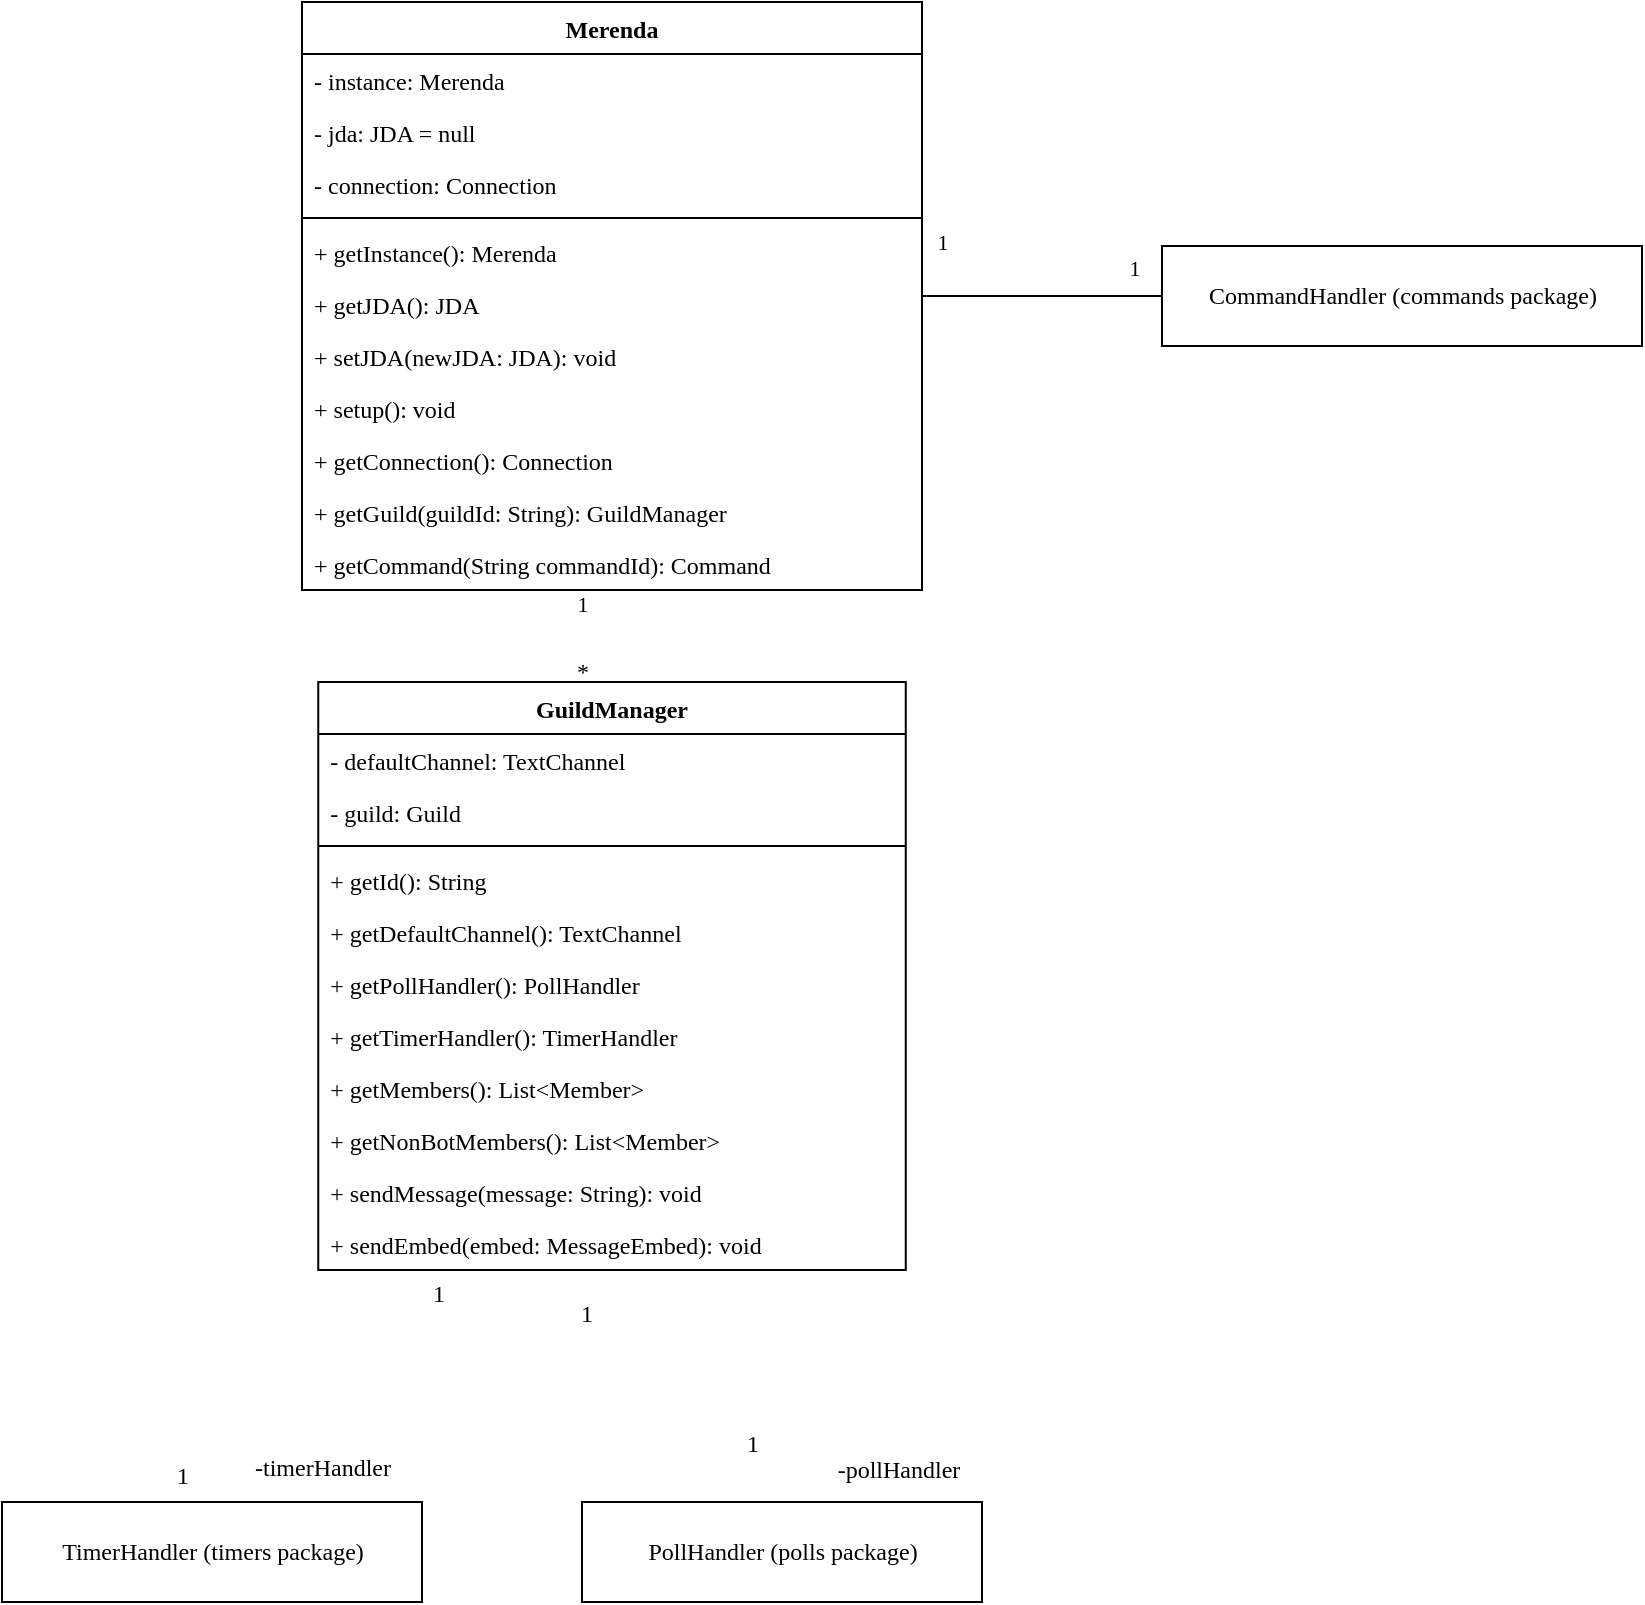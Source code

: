 <mxfile version="15.8.7" type="device" pages="4"><diagram id="ZXEIZhtzLn0QeBjpz4S9" name="Main"><mxGraphModel dx="1106" dy="997" grid="1" gridSize="10" guides="1" tooltips="1" connect="1" arrows="1" fold="1" page="1" pageScale="1" pageWidth="827" pageHeight="1169" math="0" shadow="0"><root><mxCell id="0"/><mxCell id="1" parent="0"/><mxCell id="qUBZXKj8T37SKekQAD1c-34" style="edgeStyle=orthogonalEdgeStyle;rounded=0;orthogonalLoop=1;jettySize=auto;html=1;entryX=0.5;entryY=0;entryDx=0;entryDy=0;endArrow=none;endFill=0;fontFamily=Jetbrains Mono;strokeColor=#FFFFFF;" parent="1" source="qUBZXKj8T37SKekQAD1c-13" target="qUBZXKj8T37SKekQAD1c-29" edge="1"><mxGeometry relative="1" as="geometry"/></mxCell><mxCell id="qUBZXKj8T37SKekQAD1c-35" value="1" style="edgeLabel;html=1;align=center;verticalAlign=middle;resizable=0;points=[];fontFamily=Jetbrains Mono;" parent="qUBZXKj8T37SKekQAD1c-34" vertex="1" connectable="0"><mxGeometry x="-0.773" y="1" relative="1" as="geometry"><mxPoint x="-16" y="2" as="offset"/></mxGeometry></mxCell><mxCell id="qUBZXKj8T37SKekQAD1c-36" value="*" style="edgeLabel;html=1;align=center;verticalAlign=middle;resizable=0;points=[];fontSize=12;fontFamily=Jetbrains Mono;" parent="qUBZXKj8T37SKekQAD1c-34" vertex="1" connectable="0"><mxGeometry x="0.667" y="-1" relative="1" as="geometry"><mxPoint x="-14" y="2" as="offset"/></mxGeometry></mxCell><mxCell id="qyqcszgJ6C9qzsjnd7_Y-2" style="edgeStyle=orthogonalEdgeStyle;rounded=0;orthogonalLoop=1;jettySize=auto;html=1;entryX=0;entryY=0.5;entryDx=0;entryDy=0;endArrow=none;endFill=0;" edge="1" parent="1" source="qUBZXKj8T37SKekQAD1c-13" target="qyqcszgJ6C9qzsjnd7_Y-1"><mxGeometry relative="1" as="geometry"/></mxCell><mxCell id="qyqcszgJ6C9qzsjnd7_Y-3" value="1" style="edgeLabel;html=1;align=center;verticalAlign=middle;resizable=0;points=[];fontFamily=Jetbrains Mono;" vertex="1" connectable="0" parent="qyqcszgJ6C9qzsjnd7_Y-2"><mxGeometry x="0.62" y="1" relative="1" as="geometry"><mxPoint x="9" y="-13" as="offset"/></mxGeometry></mxCell><mxCell id="qUBZXKj8T37SKekQAD1c-13" value="Merenda&#10;" style="swimlane;fontStyle=1;align=center;verticalAlign=top;childLayout=stackLayout;horizontal=1;startSize=26;horizontalStack=0;resizeParent=1;resizeParentMax=0;resizeLast=0;collapsible=1;marginBottom=0;fontFamily=Jetbrains Mono;" parent="1" vertex="1"><mxGeometry x="280" y="90" width="310" height="294" as="geometry"/></mxCell><mxCell id="qUBZXKj8T37SKekQAD1c-14" value="- instance: Merenda&#10;" style="text;strokeColor=none;fillColor=none;align=left;verticalAlign=top;spacingLeft=4;spacingRight=4;overflow=hidden;rotatable=0;points=[[0,0.5],[1,0.5]];portConstraint=eastwest;fontFamily=Jetbrains Mono;" parent="qUBZXKj8T37SKekQAD1c-13" vertex="1"><mxGeometry y="26" width="310" height="26" as="geometry"/></mxCell><mxCell id="qUBZXKj8T37SKekQAD1c-17" value="- jda: JDA = null" style="text;strokeColor=none;fillColor=none;align=left;verticalAlign=top;spacingLeft=4;spacingRight=4;overflow=hidden;rotatable=0;points=[[0,0.5],[1,0.5]];portConstraint=eastwest;fontFamily=Jetbrains Mono;" parent="qUBZXKj8T37SKekQAD1c-13" vertex="1"><mxGeometry y="52" width="310" height="26" as="geometry"/></mxCell><mxCell id="qUBZXKj8T37SKekQAD1c-19" value="- connection: Connection" style="text;strokeColor=none;fillColor=none;align=left;verticalAlign=top;spacingLeft=4;spacingRight=4;overflow=hidden;rotatable=0;points=[[0,0.5],[1,0.5]];portConstraint=eastwest;fontFamily=Jetbrains Mono;" parent="qUBZXKj8T37SKekQAD1c-13" vertex="1"><mxGeometry y="78" width="310" height="26" as="geometry"/></mxCell><mxCell id="qUBZXKj8T37SKekQAD1c-15" value="" style="line;strokeWidth=1;fillColor=none;align=left;verticalAlign=middle;spacingTop=-1;spacingLeft=3;spacingRight=3;rotatable=0;labelPosition=right;points=[];portConstraint=eastwest;fontFamily=Jetbrains Mono;" parent="qUBZXKj8T37SKekQAD1c-13" vertex="1"><mxGeometry y="104" width="310" height="8" as="geometry"/></mxCell><mxCell id="qUBZXKj8T37SKekQAD1c-16" value="+ getInstance(): Merenda&#10;" style="text;strokeColor=none;fillColor=none;align=left;verticalAlign=top;spacingLeft=4;spacingRight=4;overflow=hidden;rotatable=0;points=[[0,0.5],[1,0.5]];portConstraint=eastwest;fontFamily=Jetbrains Mono;" parent="qUBZXKj8T37SKekQAD1c-13" vertex="1"><mxGeometry y="112" width="310" height="26" as="geometry"/></mxCell><mxCell id="qUBZXKj8T37SKekQAD1c-20" value="+ getJDA(): JDA&#10;" style="text;strokeColor=none;fillColor=none;align=left;verticalAlign=top;spacingLeft=4;spacingRight=4;overflow=hidden;rotatable=0;points=[[0,0.5],[1,0.5]];portConstraint=eastwest;fontFamily=Jetbrains Mono;" parent="qUBZXKj8T37SKekQAD1c-13" vertex="1"><mxGeometry y="138" width="310" height="26" as="geometry"/></mxCell><mxCell id="qUBZXKj8T37SKekQAD1c-24" value="+ setJDA(newJDA: JDA): void&#10;" style="text;strokeColor=none;fillColor=none;align=left;verticalAlign=top;spacingLeft=4;spacingRight=4;overflow=hidden;rotatable=0;points=[[0,0.5],[1,0.5]];portConstraint=eastwest;fontFamily=Jetbrains Mono;" parent="qUBZXKj8T37SKekQAD1c-13" vertex="1"><mxGeometry y="164" width="310" height="26" as="geometry"/></mxCell><mxCell id="qUBZXKj8T37SKekQAD1c-23" value="+ setup(): void&#10;" style="text;strokeColor=none;fillColor=none;align=left;verticalAlign=top;spacingLeft=4;spacingRight=4;overflow=hidden;rotatable=0;points=[[0,0.5],[1,0.5]];portConstraint=eastwest;fontFamily=Jetbrains Mono;" parent="qUBZXKj8T37SKekQAD1c-13" vertex="1"><mxGeometry y="190" width="310" height="26" as="geometry"/></mxCell><mxCell id="qUBZXKj8T37SKekQAD1c-22" value="+ getConnection(): Connection&#10;" style="text;strokeColor=none;fillColor=none;align=left;verticalAlign=top;spacingLeft=4;spacingRight=4;overflow=hidden;rotatable=0;points=[[0,0.5],[1,0.5]];portConstraint=eastwest;fontFamily=Jetbrains Mono;" parent="qUBZXKj8T37SKekQAD1c-13" vertex="1"><mxGeometry y="216" width="310" height="26" as="geometry"/></mxCell><mxCell id="qUBZXKj8T37SKekQAD1c-21" value="+ getGuild(guildId: String): GuildManager&#10;" style="text;strokeColor=none;fillColor=none;align=left;verticalAlign=top;spacingLeft=4;spacingRight=4;overflow=hidden;rotatable=0;points=[[0,0.5],[1,0.5]];portConstraint=eastwest;fontFamily=Jetbrains Mono;" parent="qUBZXKj8T37SKekQAD1c-13" vertex="1"><mxGeometry y="242" width="310" height="26" as="geometry"/></mxCell><mxCell id="C6x_q-pvnVuZqXpYCaKL-1" value="+ getCommand(String commandId): Command" style="text;strokeColor=none;fillColor=none;align=left;verticalAlign=top;spacingLeft=4;spacingRight=4;overflow=hidden;rotatable=0;points=[[0,0.5],[1,0.5]];portConstraint=eastwest;fontFamily=Jetbrains Mono;" vertex="1" parent="qUBZXKj8T37SKekQAD1c-13"><mxGeometry y="268" width="310" height="26" as="geometry"/></mxCell><mxCell id="hCE8tr8ZG_3RKXSz2RnH-28" style="edgeStyle=orthogonalEdgeStyle;rounded=0;orthogonalLoop=1;jettySize=auto;html=1;exitX=0.25;exitY=1;exitDx=0;exitDy=0;entryX=0.5;entryY=0;entryDx=0;entryDy=0;fontSize=12;endArrow=none;endFill=0;fontFamily=Jetbrains Mono;strokeColor=#FFFFFF;" parent="1" source="qUBZXKj8T37SKekQAD1c-29" target="hCE8tr8ZG_3RKXSz2RnH-26" edge="1"><mxGeometry relative="1" as="geometry"/></mxCell><mxCell id="hCE8tr8ZG_3RKXSz2RnH-29" value="1&lt;br&gt;" style="edgeLabel;html=1;align=center;verticalAlign=middle;resizable=0;points=[];fontSize=12;fontFamily=Jetbrains Mono;" parent="hCE8tr8ZG_3RKXSz2RnH-28" vertex="1" connectable="0"><mxGeometry x="-0.9" y="-1" relative="1" as="geometry"><mxPoint x="-13" as="offset"/></mxGeometry></mxCell><mxCell id="hCE8tr8ZG_3RKXSz2RnH-30" value="1" style="edgeLabel;html=1;align=center;verticalAlign=middle;resizable=0;points=[];fontSize=12;fontFamily=Jetbrains Mono;" parent="hCE8tr8ZG_3RKXSz2RnH-28" vertex="1" connectable="0"><mxGeometry x="0.886" y="3" relative="1" as="geometry"><mxPoint x="-18" as="offset"/></mxGeometry></mxCell><mxCell id="NJiGCYidDU7kcdLyG-Y3-1" value="&lt;font face=&quot;Jetbrains Mono&quot; style=&quot;font-size: 12px&quot;&gt;-timerHandler&lt;br&gt;&lt;/font&gt;" style="edgeLabel;html=1;align=center;verticalAlign=middle;resizable=0;points=[];fontSize=12;" parent="hCE8tr8ZG_3RKXSz2RnH-28" vertex="1" connectable="0"><mxGeometry x="0.81" y="-3" relative="1" as="geometry"><mxPoint x="58" y="6" as="offset"/></mxGeometry></mxCell><mxCell id="hCE8tr8ZG_3RKXSz2RnH-32" style="edgeStyle=orthogonalEdgeStyle;rounded=0;orthogonalLoop=1;jettySize=auto;html=1;exitX=0.507;exitY=0.962;exitDx=0;exitDy=0;entryX=0.5;entryY=0;entryDx=0;entryDy=0;fontSize=12;endArrow=none;endFill=0;fontFamily=Jetbrains Mono;strokeColor=#FFFFFF;exitPerimeter=0;" parent="1" source="qUBZXKj8T37SKekQAD1c-37" target="hCE8tr8ZG_3RKXSz2RnH-31" edge="1"><mxGeometry relative="1" as="geometry"/></mxCell><mxCell id="hCE8tr8ZG_3RKXSz2RnH-33" value="1" style="edgeLabel;html=1;align=center;verticalAlign=middle;resizable=0;points=[];fontSize=12;fontFamily=Jetbrains Mono;" parent="hCE8tr8ZG_3RKXSz2RnH-32" vertex="1" connectable="0"><mxGeometry x="-0.769" y="-1" relative="1" as="geometry"><mxPoint x="-14" as="offset"/></mxGeometry></mxCell><mxCell id="hCE8tr8ZG_3RKXSz2RnH-34" value="1" style="edgeLabel;html=1;align=center;verticalAlign=middle;resizable=0;points=[];fontSize=12;fontFamily=Jetbrains Mono;" parent="hCE8tr8ZG_3RKXSz2RnH-32" vertex="1" connectable="0"><mxGeometry x="0.709" y="3" relative="1" as="geometry"><mxPoint x="-18" as="offset"/></mxGeometry></mxCell><mxCell id="qUBZXKj8T37SKekQAD1c-29" value="GuildManager" style="swimlane;fontStyle=1;align=center;verticalAlign=top;childLayout=stackLayout;horizontal=1;startSize=26;horizontalStack=0;resizeParent=1;resizeParentMax=0;resizeLast=0;collapsible=1;marginBottom=0;fontFamily=Jetbrains Mono;" parent="1" vertex="1"><mxGeometry x="288.13" y="430" width="293.75" height="294" as="geometry"><mxRectangle x="306.25" y="440" width="110" height="26" as="alternateBounds"/></mxGeometry></mxCell><mxCell id="qUBZXKj8T37SKekQAD1c-30" value="- defaultChannel: TextChannel" style="text;strokeColor=none;fillColor=none;align=left;verticalAlign=top;spacingLeft=4;spacingRight=4;overflow=hidden;rotatable=0;points=[[0,0.5],[1,0.5]];portConstraint=eastwest;fontFamily=Jetbrains Mono;" parent="qUBZXKj8T37SKekQAD1c-29" vertex="1"><mxGeometry y="26" width="293.75" height="26" as="geometry"/></mxCell><mxCell id="qUBZXKj8T37SKekQAD1c-33" value="- guild: Guild&#10;" style="text;strokeColor=none;fillColor=none;align=left;verticalAlign=top;spacingLeft=4;spacingRight=4;overflow=hidden;rotatable=0;points=[[0,0.5],[1,0.5]];portConstraint=eastwest;fontFamily=Jetbrains Mono;" parent="qUBZXKj8T37SKekQAD1c-29" vertex="1"><mxGeometry y="52" width="293.75" height="26" as="geometry"/></mxCell><mxCell id="qUBZXKj8T37SKekQAD1c-31" value="" style="line;strokeWidth=1;fillColor=none;align=left;verticalAlign=middle;spacingTop=-1;spacingLeft=3;spacingRight=3;rotatable=0;labelPosition=right;points=[];portConstraint=eastwest;fontFamily=Jetbrains Mono;" parent="qUBZXKj8T37SKekQAD1c-29" vertex="1"><mxGeometry y="78" width="293.75" height="8" as="geometry"/></mxCell><mxCell id="qUBZXKj8T37SKekQAD1c-32" value="+ getId(): String" style="text;strokeColor=none;fillColor=none;align=left;verticalAlign=top;spacingLeft=4;spacingRight=4;overflow=hidden;rotatable=0;points=[[0,0.5],[1,0.5]];portConstraint=eastwest;fontFamily=Jetbrains Mono;" parent="qUBZXKj8T37SKekQAD1c-29" vertex="1"><mxGeometry y="86" width="293.75" height="26" as="geometry"/></mxCell><mxCell id="qUBZXKj8T37SKekQAD1c-41" value="+ getDefaultChannel(): TextChannel&#10;" style="text;strokeColor=none;fillColor=none;align=left;verticalAlign=top;spacingLeft=4;spacingRight=4;overflow=hidden;rotatable=0;points=[[0,0.5],[1,0.5]];portConstraint=eastwest;fontFamily=Jetbrains Mono;" parent="qUBZXKj8T37SKekQAD1c-29" vertex="1"><mxGeometry y="112" width="293.75" height="26" as="geometry"/></mxCell><mxCell id="lNJgia5FIEPU0kTB--xj-2" value="+ getPollHandler(): PollHandler" style="text;strokeColor=none;fillColor=none;align=left;verticalAlign=top;spacingLeft=4;spacingRight=4;overflow=hidden;rotatable=0;points=[[0,0.5],[1,0.5]];portConstraint=eastwest;fontFamily=Jetbrains Mono;" parent="qUBZXKj8T37SKekQAD1c-29" vertex="1"><mxGeometry y="138" width="293.75" height="26" as="geometry"/></mxCell><mxCell id="lNJgia5FIEPU0kTB--xj-1" value="+ getTimerHandler(): TimerHandler" style="text;strokeColor=none;fillColor=none;align=left;verticalAlign=top;spacingLeft=4;spacingRight=4;overflow=hidden;rotatable=0;points=[[0,0.5],[1,0.5]];portConstraint=eastwest;fontFamily=Jetbrains Mono;" parent="qUBZXKj8T37SKekQAD1c-29" vertex="1"><mxGeometry y="164" width="293.75" height="26" as="geometry"/></mxCell><mxCell id="qUBZXKj8T37SKekQAD1c-40" value="+ getMembers(): List&lt;Member&gt;&#10;" style="text;strokeColor=none;fillColor=none;align=left;verticalAlign=top;spacingLeft=4;spacingRight=4;overflow=hidden;rotatable=0;points=[[0,0.5],[1,0.5]];portConstraint=eastwest;fontFamily=Jetbrains Mono;" parent="qUBZXKj8T37SKekQAD1c-29" vertex="1"><mxGeometry y="190" width="293.75" height="26" as="geometry"/></mxCell><mxCell id="qUBZXKj8T37SKekQAD1c-39" value="+ getNonBotMembers(): List&lt;Member&gt;" style="text;strokeColor=none;fillColor=none;align=left;verticalAlign=top;spacingLeft=4;spacingRight=4;overflow=hidden;rotatable=0;points=[[0,0.5],[1,0.5]];portConstraint=eastwest;fontFamily=Jetbrains Mono;" parent="qUBZXKj8T37SKekQAD1c-29" vertex="1"><mxGeometry y="216" width="293.75" height="26" as="geometry"/></mxCell><mxCell id="qUBZXKj8T37SKekQAD1c-38" value="+ sendMessage(message: String): void&#10;" style="text;strokeColor=none;fillColor=none;align=left;verticalAlign=top;spacingLeft=4;spacingRight=4;overflow=hidden;rotatable=0;points=[[0,0.5],[1,0.5]];portConstraint=eastwest;fontFamily=Jetbrains Mono;" parent="qUBZXKj8T37SKekQAD1c-29" vertex="1"><mxGeometry y="242" width="293.75" height="26" as="geometry"/></mxCell><mxCell id="qUBZXKj8T37SKekQAD1c-37" value="+ sendEmbed(embed: MessageEmbed): void" style="text;strokeColor=none;fillColor=none;align=left;verticalAlign=top;spacingLeft=4;spacingRight=4;overflow=hidden;rotatable=0;points=[[0,0.5],[1,0.5]];portConstraint=eastwest;fontFamily=Jetbrains Mono;" parent="qUBZXKj8T37SKekQAD1c-29" vertex="1"><mxGeometry y="268" width="293.75" height="26" as="geometry"/></mxCell><mxCell id="hCE8tr8ZG_3RKXSz2RnH-26" value="TimerHandler (timers package)" style="html=1;fontSize=12;fontFamily=Jetbrains Mono;" parent="1" vertex="1"><mxGeometry x="130" y="840" width="210" height="50" as="geometry"/></mxCell><mxCell id="hCE8tr8ZG_3RKXSz2RnH-31" value="PollHandler (polls package)" style="html=1;fontSize=12;fontFamily=Jetbrains Mono;" parent="1" vertex="1"><mxGeometry x="420" y="840" width="200" height="50" as="geometry"/></mxCell><mxCell id="lNJgia5FIEPU0kTB--xj-3" value="&lt;font face=&quot;Jetbrains Mono&quot; style=&quot;font-size: 12px&quot;&gt;-pollHandler&lt;/font&gt;" style="edgeLabel;html=1;align=center;verticalAlign=middle;resizable=0;points=[];fontSize=12;" parent="1" vertex="1" connectable="0"><mxGeometry x="340" y="830.0" as="geometry"><mxPoint x="238" y="-6" as="offset"/></mxGeometry></mxCell><mxCell id="qyqcszgJ6C9qzsjnd7_Y-1" value="CommandHandler (commands package)" style="html=1;fontSize=12;fontFamily=Jetbrains Mono;" vertex="1" parent="1"><mxGeometry x="710" y="212" width="240" height="50" as="geometry"/></mxCell><mxCell id="qyqcszgJ6C9qzsjnd7_Y-4" value="1" style="edgeLabel;html=1;align=center;verticalAlign=middle;resizable=0;points=[];fontFamily=Jetbrains Mono;" vertex="1" connectable="0" parent="1"><mxGeometry x="600" y="210" as="geometry"/></mxCell></root></mxGraphModel></diagram><diagram id="4iBflR_nWjQronoMlLUj" name="Timers Package"><mxGraphModel dx="1933" dy="2166" grid="1" gridSize="10" guides="1" tooltips="1" connect="1" arrows="1" fold="1" page="1" pageScale="1" pageWidth="827" pageHeight="1169" math="0" shadow="0"><root><mxCell id="7KXikdQsDv87df8HT-11-0"/><mxCell id="7KXikdQsDv87df8HT-11-1" parent="7KXikdQsDv87df8HT-11-0"/><mxCell id="HqzRys3mhz6m6AGYj_eO-20" style="edgeStyle=orthogonalEdgeStyle;rounded=0;orthogonalLoop=1;jettySize=auto;html=1;entryX=0.5;entryY=0;entryDx=0;entryDy=0;fontSize=12;endArrow=none;endFill=0;fontFamily=Jetbrains Mono;strokeColor=#FFFFFF;" parent="7KXikdQsDv87df8HT-11-1" source="HqzRys3mhz6m6AGYj_eO-0" target="HqzRys3mhz6m6AGYj_eO-16" edge="1"><mxGeometry relative="1" as="geometry"/></mxCell><mxCell id="HqzRys3mhz6m6AGYj_eO-21" value="1" style="edgeLabel;html=1;align=center;verticalAlign=middle;resizable=0;points=[];fontSize=12;fontFamily=Jetbrains Mono;" parent="HqzRys3mhz6m6AGYj_eO-20" vertex="1" connectable="0"><mxGeometry x="-0.761" relative="1" as="geometry"><mxPoint x="-12" as="offset"/></mxGeometry></mxCell><mxCell id="HqzRys3mhz6m6AGYj_eO-22" value="*" style="edgeLabel;html=1;align=center;verticalAlign=middle;resizable=0;points=[];fontSize=12;fontFamily=Jetbrains Mono;" parent="HqzRys3mhz6m6AGYj_eO-20" vertex="1" connectable="0"><mxGeometry x="0.565" relative="1" as="geometry"><mxPoint x="-12" y="4" as="offset"/></mxGeometry></mxCell><mxCell id="HqzRys3mhz6m6AGYj_eO-0" value="TimerHandler" style="swimlane;fontStyle=1;align=center;verticalAlign=top;childLayout=stackLayout;horizontal=1;startSize=26;horizontalStack=0;resizeParent=1;resizeParentMax=0;resizeLast=0;collapsible=1;marginBottom=0;fontSize=12;fontFamily=Jetbrains Mono;" parent="7KXikdQsDv87df8HT-11-1" vertex="1"><mxGeometry x="-376" y="-1030" width="456" height="242" as="geometry"/></mxCell><mxCell id="HqzRys3mhz6m6AGYj_eO-1" value="- timerScheduler: Timer&#10;" style="text;strokeColor=none;fillColor=none;align=left;verticalAlign=top;spacingLeft=4;spacingRight=4;overflow=hidden;rotatable=0;points=[[0,0.5],[1,0.5]];portConstraint=eastwest;fontSize=12;fontFamily=Jetbrains Mono;" parent="HqzRys3mhz6m6AGYj_eO-0" vertex="1"><mxGeometry y="26" width="456" height="26" as="geometry"/></mxCell><mxCell id="HqzRys3mhz6m6AGYj_eO-2" value="" style="line;strokeWidth=1;fillColor=none;align=left;verticalAlign=middle;spacingTop=-1;spacingLeft=3;spacingRight=3;rotatable=0;labelPosition=right;points=[];portConstraint=eastwest;fontSize=12;fontFamily=Jetbrains Mono;" parent="HqzRys3mhz6m6AGYj_eO-0" vertex="1"><mxGeometry y="52" width="456" height="8" as="geometry"/></mxCell><mxCell id="HqzRys3mhz6m6AGYj_eO-3" value="+ TimerHandler(guild: GuildManager)" style="text;strokeColor=none;fillColor=none;align=left;verticalAlign=top;spacingLeft=4;spacingRight=4;overflow=hidden;rotatable=0;points=[[0,0.5],[1,0.5]];portConstraint=eastwest;fontSize=12;fontFamily=Jetbrains Mono;" parent="HqzRys3mhz6m6AGYj_eO-0" vertex="1"><mxGeometry y="60" width="456" height="26" as="geometry"/></mxCell><mxCell id="HqzRys3mhz6m6AGYj_eO-4" value="+ getTimer(timerId: String): EventTimer" style="text;strokeColor=none;fillColor=none;align=left;verticalAlign=top;spacingLeft=4;spacingRight=4;overflow=hidden;rotatable=0;points=[[0,0.5],[1,0.5]];portConstraint=eastwest;fontSize=12;fontFamily=Jetbrains Mono;" parent="HqzRys3mhz6m6AGYj_eO-0" vertex="1"><mxGeometry y="86" width="456" height="26" as="geometry"/></mxCell><mxCell id="HqzRys3mhz6m6AGYj_eO-5" value="+ getTimers(): Collection&lt;EventTimer&gt;" style="text;strokeColor=none;fillColor=none;align=left;verticalAlign=top;spacingLeft=4;spacingRight=4;overflow=hidden;rotatable=0;points=[[0,0.5],[1,0.5]];portConstraint=eastwest;fontSize=12;fontFamily=Jetbrains Mono;" parent="HqzRys3mhz6m6AGYj_eO-0" vertex="1"><mxGeometry y="112" width="456" height="26" as="geometry"/></mxCell><mxCell id="HqzRys3mhz6m6AGYj_eO-8" value="+ startTimer(timerId: String, delay: long, period: long): void" style="text;strokeColor=none;fillColor=none;align=left;verticalAlign=top;spacingLeft=4;spacingRight=4;overflow=hidden;rotatable=0;points=[[0,0.5],[1,0.5]];portConstraint=eastwest;fontSize=12;fontFamily=Jetbrains Mono;" parent="HqzRys3mhz6m6AGYj_eO-0" vertex="1"><mxGeometry y="138" width="456" height="26" as="geometry"/></mxCell><mxCell id="HqzRys3mhz6m6AGYj_eO-9" value="+ stopTimer(timerId: String): void" style="text;strokeColor=none;fillColor=none;align=left;verticalAlign=top;spacingLeft=4;spacingRight=4;overflow=hidden;rotatable=0;points=[[0,0.5],[1,0.5]];portConstraint=eastwest;fontSize=12;fontFamily=Jetbrains Mono;" parent="HqzRys3mhz6m6AGYj_eO-0" vertex="1"><mxGeometry y="164" width="456" height="26" as="geometry"/></mxCell><mxCell id="HqzRys3mhz6m6AGYj_eO-6" value="- addTimer(timerId: String, timer: EventTimer): void" style="text;strokeColor=none;fillColor=none;align=left;verticalAlign=top;spacingLeft=4;spacingRight=4;overflow=hidden;rotatable=0;points=[[0,0.5],[1,0.5]];portConstraint=eastwest;fontSize=12;fontFamily=Jetbrains Mono;" parent="HqzRys3mhz6m6AGYj_eO-0" vertex="1"><mxGeometry y="190" width="456" height="26" as="geometry"/></mxCell><mxCell id="HqzRys3mhz6m6AGYj_eO-10" value="- registerTimers(): void" style="text;strokeColor=none;fillColor=none;align=left;verticalAlign=top;spacingLeft=4;spacingRight=4;overflow=hidden;rotatable=0;points=[[0,0.5],[1,0.5]];portConstraint=eastwest;fontSize=12;fontFamily=Jetbrains Mono;" parent="HqzRys3mhz6m6AGYj_eO-0" vertex="1"><mxGeometry y="216" width="456" height="26" as="geometry"/></mxCell><mxCell id="bnfQJdv2OQCC47T2qHmo-7" style="edgeStyle=orthogonalEdgeStyle;rounded=0;orthogonalLoop=1;jettySize=auto;html=1;entryX=0.5;entryY=0;entryDx=0;entryDy=0;fontFamily=Jetbrains Mono;fontSize=12;endArrow=none;endFill=0;startArrow=block;startFill=0;strokeColor=#FFFFFF;" parent="7KXikdQsDv87df8HT-11-1" source="HqzRys3mhz6m6AGYj_eO-16" target="bnfQJdv2OQCC47T2qHmo-0" edge="1"><mxGeometry relative="1" as="geometry"><Array as="points"><mxPoint x="-148" y="-190"/><mxPoint x="-590" y="-190"/></Array></mxGeometry></mxCell><mxCell id="bnfQJdv2OQCC47T2qHmo-12" style="edgeStyle=orthogonalEdgeStyle;rounded=0;orthogonalLoop=1;jettySize=auto;html=1;fontFamily=Jetbrains Mono;fontSize=12;endArrow=none;endFill=0;startArrow=block;startFill=0;strokeColor=#FFFFFF;" parent="7KXikdQsDv87df8HT-11-1" source="HqzRys3mhz6m6AGYj_eO-16" target="bnfQJdv2OQCC47T2qHmo-8" edge="1"><mxGeometry relative="1" as="geometry"/></mxCell><mxCell id="bnfQJdv2OQCC47T2qHmo-17" style="edgeStyle=orthogonalEdgeStyle;rounded=0;orthogonalLoop=1;jettySize=auto;html=1;fontFamily=Jetbrains Mono;fontSize=12;endArrow=none;endFill=0;entryX=0.5;entryY=0;entryDx=0;entryDy=0;startArrow=block;startFill=0;strokeColor=#FFFFFF;" parent="7KXikdQsDv87df8HT-11-1" source="HqzRys3mhz6m6AGYj_eO-16" target="bnfQJdv2OQCC47T2qHmo-13" edge="1"><mxGeometry relative="1" as="geometry"><Array as="points"><mxPoint x="-148" y="-190"/><mxPoint x="425" y="-190"/></Array></mxGeometry></mxCell><mxCell id="HqzRys3mhz6m6AGYj_eO-16" value="&lt;&lt;abstract&gt;&gt;&#10;AbstractEventTimer" style="swimlane;fontStyle=1;align=center;verticalAlign=top;childLayout=stackLayout;horizontal=1;startSize=40;horizontalStack=0;resizeParent=1;resizeParentMax=0;resizeLast=0;collapsible=1;marginBottom=0;fontSize=12;fontFamily=Jetbrains Mono;" parent="7KXikdQsDv87df8HT-11-1" vertex="1"><mxGeometry x="-351.25" y="-710" width="406.5" height="464" as="geometry"/></mxCell><mxCell id="48MgiN-Pv9io2q2KiPzF-0" value="- guild: GuildMananger" style="text;strokeColor=none;fillColor=none;align=left;verticalAlign=top;spacingLeft=4;spacingRight=4;overflow=hidden;rotatable=0;points=[[0,0.5],[1,0.5]];portConstraint=eastwest;" parent="HqzRys3mhz6m6AGYj_eO-16" vertex="1"><mxGeometry y="40" width="406.5" height="26" as="geometry"/></mxCell><mxCell id="48MgiN-Pv9io2q2KiPzF-3" value="- scheduler: Timer" style="text;strokeColor=none;fillColor=none;align=left;verticalAlign=top;spacingLeft=4;spacingRight=4;overflow=hidden;rotatable=0;points=[[0,0.5],[1,0.5]];portConstraint=eastwest;" parent="HqzRys3mhz6m6AGYj_eO-16" vertex="1"><mxGeometry y="66" width="406.5" height="26" as="geometry"/></mxCell><mxCell id="48MgiN-Pv9io2q2KiPzF-2" value="- delay: int" style="text;strokeColor=none;fillColor=none;align=left;verticalAlign=top;spacingLeft=4;spacingRight=4;overflow=hidden;rotatable=0;points=[[0,0.5],[1,0.5]];portConstraint=eastwest;" parent="HqzRys3mhz6m6AGYj_eO-16" vertex="1"><mxGeometry y="92" width="406.5" height="26" as="geometry"/></mxCell><mxCell id="48MgiN-Pv9io2q2KiPzF-1" value="- period: int" style="text;strokeColor=none;fillColor=none;align=left;verticalAlign=top;spacingLeft=4;spacingRight=4;overflow=hidden;rotatable=0;points=[[0,0.5],[1,0.5]];portConstraint=eastwest;" parent="HqzRys3mhz6m6AGYj_eO-16" vertex="1"><mxGeometry y="118" width="406.5" height="26" as="geometry"/></mxCell><mxCell id="48MgiN-Pv9io2q2KiPzF-4" value="- isActive: boolean" style="text;strokeColor=none;fillColor=none;align=left;verticalAlign=top;spacingLeft=4;spacingRight=4;overflow=hidden;rotatable=0;points=[[0,0.5],[1,0.5]];portConstraint=eastwest;" parent="HqzRys3mhz6m6AGYj_eO-16" vertex="1"><mxGeometry y="144" width="406.5" height="26" as="geometry"/></mxCell><mxCell id="HqzRys3mhz6m6AGYj_eO-18" value="" style="line;strokeWidth=1;fillColor=none;align=left;verticalAlign=middle;spacingTop=-1;spacingLeft=3;spacingRight=3;rotatable=0;labelPosition=right;points=[];portConstraint=eastwest;fontSize=12;fontFamily=Jetbrains Mono;" parent="HqzRys3mhz6m6AGYj_eO-16" vertex="1"><mxGeometry y="170" width="406.5" height="8" as="geometry"/></mxCell><mxCell id="JMNpRBhTOkDsv0WItGHT-0" value="+ getGuild(): GuildManager" style="text;strokeColor=none;fillColor=none;align=left;verticalAlign=top;spacingLeft=4;spacingRight=4;overflow=hidden;rotatable=0;points=[[0,0.5],[1,0.5]];portConstraint=eastwest;fontSize=12;fontFamily=Jetbrains Mono;" parent="HqzRys3mhz6m6AGYj_eO-16" vertex="1"><mxGeometry y="178" width="406.5" height="26" as="geometry"/></mxCell><mxCell id="JMNpRBhTOkDsv0WItGHT-1" value="+ getScheduler(): Timer" style="text;strokeColor=none;fillColor=none;align=left;verticalAlign=top;spacingLeft=4;spacingRight=4;overflow=hidden;rotatable=0;points=[[0,0.5],[1,0.5]];portConstraint=eastwest;fontSize=12;fontFamily=Jetbrains Mono;" parent="HqzRys3mhz6m6AGYj_eO-16" vertex="1"><mxGeometry y="204" width="406.5" height="26" as="geometry"/></mxCell><mxCell id="JMNpRBhTOkDsv0WItGHT-3" value="+ getDelay(): int" style="text;strokeColor=none;fillColor=none;align=left;verticalAlign=top;spacingLeft=4;spacingRight=4;overflow=hidden;rotatable=0;points=[[0,0.5],[1,0.5]];portConstraint=eastwest;fontSize=12;fontFamily=Jetbrains Mono;" parent="HqzRys3mhz6m6AGYj_eO-16" vertex="1"><mxGeometry y="230" width="406.5" height="26" as="geometry"/></mxCell><mxCell id="JMNpRBhTOkDsv0WItGHT-2" value="+ getPeriod(): int" style="text;strokeColor=none;fillColor=none;align=left;verticalAlign=top;spacingLeft=4;spacingRight=4;overflow=hidden;rotatable=0;points=[[0,0.5],[1,0.5]];portConstraint=eastwest;fontSize=12;fontFamily=Jetbrains Mono;" parent="HqzRys3mhz6m6AGYj_eO-16" vertex="1"><mxGeometry y="256" width="406.5" height="26" as="geometry"/></mxCell><mxCell id="7v0dv-SX_NG29BkHH8Ca-2" value="+ isActive(): boolean" style="text;strokeColor=none;fillColor=none;align=left;verticalAlign=top;spacingLeft=4;spacingRight=4;overflow=hidden;rotatable=0;points=[[0,0.5],[1,0.5]];portConstraint=eastwest;fontSize=12;fontFamily=Jetbrains Mono;" parent="HqzRys3mhz6m6AGYj_eO-16" vertex="1"><mxGeometry y="282" width="406.5" height="26" as="geometry"/></mxCell><mxCell id="7v0dv-SX_NG29BkHH8Ca-0" value="+ run(): void" style="text;strokeColor=none;fillColor=none;align=left;verticalAlign=top;spacingLeft=4;spacingRight=4;overflow=hidden;rotatable=0;points=[[0,0.5],[1,0.5]];portConstraint=eastwest;fontSize=12;fontFamily=Jetbrains Mono;" parent="HqzRys3mhz6m6AGYj_eO-16" vertex="1"><mxGeometry y="308" width="406.5" height="26" as="geometry"/></mxCell><mxCell id="7v0dv-SX_NG29BkHH8Ca-4" value="+ start(): void" style="text;strokeColor=none;fillColor=none;align=left;verticalAlign=top;spacingLeft=4;spacingRight=4;overflow=hidden;rotatable=0;points=[[0,0.5],[1,0.5]];portConstraint=eastwest;fontSize=12;fontFamily=Jetbrains Mono;" parent="HqzRys3mhz6m6AGYj_eO-16" vertex="1"><mxGeometry y="334" width="406.5" height="26" as="geometry"/></mxCell><mxCell id="7v0dv-SX_NG29BkHH8Ca-3" value="+ stop(): void" style="text;strokeColor=none;fillColor=none;align=left;verticalAlign=top;spacingLeft=4;spacingRight=4;overflow=hidden;rotatable=0;points=[[0,0.5],[1,0.5]];portConstraint=eastwest;fontSize=12;fontFamily=Jetbrains Mono;" parent="HqzRys3mhz6m6AGYj_eO-16" vertex="1"><mxGeometry y="360" width="406.5" height="26" as="geometry"/></mxCell><mxCell id="7v0dv-SX_NG29BkHH8Ca-1" value="+ restart(): void" style="text;strokeColor=none;fillColor=none;align=left;verticalAlign=top;spacingLeft=4;spacingRight=4;overflow=hidden;rotatable=0;points=[[0,0.5],[1,0.5]];portConstraint=eastwest;fontSize=12;fontFamily=Jetbrains Mono;" parent="HqzRys3mhz6m6AGYj_eO-16" vertex="1"><mxGeometry y="386" width="406.5" height="26" as="geometry"/></mxCell><mxCell id="HqzRys3mhz6m6AGYj_eO-19" value="+ processButtonClick(event: ButtonClickEvent): void" style="text;strokeColor=none;fillColor=none;align=left;verticalAlign=top;spacingLeft=4;spacingRight=4;overflow=hidden;rotatable=0;points=[[0,0.5],[1,0.5]];portConstraint=eastwest;fontSize=12;fontFamily=Jetbrains Mono;" parent="HqzRys3mhz6m6AGYj_eO-16" vertex="1"><mxGeometry y="412" width="406.5" height="26" as="geometry"/></mxCell><mxCell id="bnfQJdv2OQCC47T2qHmo-5" value="+ processSelectionMenu(event: SelectionMenuEvent): void" style="text;strokeColor=none;fillColor=none;align=left;verticalAlign=top;spacingLeft=4;spacingRight=4;overflow=hidden;rotatable=0;points=[[0,0.5],[1,0.5]];portConstraint=eastwest;fontSize=12;fontFamily=Jetbrains Mono;" parent="HqzRys3mhz6m6AGYj_eO-16" vertex="1"><mxGeometry y="438" width="406.5" height="26" as="geometry"/></mxCell><mxCell id="bnfQJdv2OQCC47T2qHmo-0" value="ClassesTimerTask" style="swimlane;fontStyle=1;align=center;verticalAlign=top;childLayout=stackLayout;horizontal=1;startSize=26;horizontalStack=0;resizeParent=1;resizeParentMax=0;resizeLast=0;collapsible=1;marginBottom=0;fontFamily=Jetbrains Mono;fontSize=12;" parent="7KXikdQsDv87df8HT-11-1" vertex="1"><mxGeometry x="-800" y="-130" width="420" height="164" as="geometry"/></mxCell><mxCell id="bnfQJdv2OQCC47T2qHmo-1" value="- eventCache: Queue&lt;ClassEvent&gt;" style="text;strokeColor=none;fillColor=none;align=left;verticalAlign=top;spacingLeft=4;spacingRight=4;overflow=hidden;rotatable=0;points=[[0,0.5],[1,0.5]];portConstraint=eastwest;fontFamily=Jetbrains Mono;fontSize=12;" parent="bnfQJdv2OQCC47T2qHmo-0" vertex="1"><mxGeometry y="26" width="420" height="26" as="geometry"/></mxCell><mxCell id="bnfQJdv2OQCC47T2qHmo-21" value="- nextCacheLoad: LocalDateTime" style="text;strokeColor=none;fillColor=none;align=left;verticalAlign=top;spacingLeft=4;spacingRight=4;overflow=hidden;rotatable=0;points=[[0,0.5],[1,0.5]];portConstraint=eastwest;fontFamily=Jetbrains Mono;fontSize=12;" parent="bnfQJdv2OQCC47T2qHmo-0" vertex="1"><mxGeometry y="52" width="420" height="26" as="geometry"/></mxCell><mxCell id="bnfQJdv2OQCC47T2qHmo-2" value="" style="line;strokeWidth=1;fillColor=none;align=left;verticalAlign=middle;spacingTop=-1;spacingLeft=3;spacingRight=3;rotatable=0;labelPosition=right;points=[];portConstraint=eastwest;fontFamily=Jetbrains Mono;fontSize=12;" parent="bnfQJdv2OQCC47T2qHmo-0" vertex="1"><mxGeometry y="78" width="420" height="8" as="geometry"/></mxCell><mxCell id="bnfQJdv2OQCC47T2qHmo-3" value="+ run(): void" style="text;strokeColor=none;fillColor=none;align=left;verticalAlign=top;spacingLeft=4;spacingRight=4;overflow=hidden;rotatable=0;points=[[0,0.5],[1,0.5]];portConstraint=eastwest;fontFamily=Jetbrains Mono;fontSize=12;" parent="bnfQJdv2OQCC47T2qHmo-0" vertex="1"><mxGeometry y="86" width="420" height="26" as="geometry"/></mxCell><mxCell id="bnfQJdv2OQCC47T2qHmo-39" value="- loadCache(): void" style="text;strokeColor=none;fillColor=none;align=left;verticalAlign=top;spacingLeft=4;spacingRight=4;overflow=hidden;rotatable=0;points=[[0,0.5],[1,0.5]];portConstraint=eastwest;fontFamily=Jetbrains Mono;fontSize=12;" parent="bnfQJdv2OQCC47T2qHmo-0" vertex="1"><mxGeometry y="112" width="420" height="26" as="geometry"/></mxCell><mxCell id="bnfQJdv2OQCC47T2qHmo-38" value="- notifyEvent(event: ClassEvent, subject: Subject): void" style="text;strokeColor=none;fillColor=none;align=left;verticalAlign=top;spacingLeft=4;spacingRight=4;overflow=hidden;rotatable=0;points=[[0,0.5],[1,0.5]];portConstraint=eastwest;fontFamily=Jetbrains Mono;fontSize=12;" parent="bnfQJdv2OQCC47T2qHmo-0" vertex="1"><mxGeometry y="138" width="420" height="26" as="geometry"/></mxCell><mxCell id="bnfQJdv2OQCC47T2qHmo-8" value="TestsReminderTimerTask" style="swimlane;fontStyle=1;align=center;verticalAlign=top;childLayout=stackLayout;horizontal=1;startSize=26;horizontalStack=0;resizeParent=1;resizeParentMax=0;resizeLast=0;collapsible=1;marginBottom=0;fontFamily=Jetbrains Mono;fontSize=12;" parent="7KXikdQsDv87df8HT-11-1" vertex="1"><mxGeometry x="-358" y="-130" width="420" height="164" as="geometry"/></mxCell><mxCell id="bnfQJdv2OQCC47T2qHmo-9" value="- testCache: Queue&lt;Test&gt;" style="text;strokeColor=none;fillColor=none;align=left;verticalAlign=top;spacingLeft=4;spacingRight=4;overflow=hidden;rotatable=0;points=[[0,0.5],[1,0.5]];portConstraint=eastwest;fontFamily=Jetbrains Mono;fontSize=12;" parent="bnfQJdv2OQCC47T2qHmo-8" vertex="1"><mxGeometry y="26" width="420" height="26" as="geometry"/></mxCell><mxCell id="bnfQJdv2OQCC47T2qHmo-37" value="- nextCacheReload: LocalDateTime" style="text;strokeColor=none;fillColor=none;align=left;verticalAlign=top;spacingLeft=4;spacingRight=4;overflow=hidden;rotatable=0;points=[[0,0.5],[1,0.5]];portConstraint=eastwest;fontFamily=Jetbrains Mono;fontSize=12;" parent="bnfQJdv2OQCC47T2qHmo-8" vertex="1"><mxGeometry y="52" width="420" height="26" as="geometry"/></mxCell><mxCell id="bnfQJdv2OQCC47T2qHmo-10" value="" style="line;strokeWidth=1;fillColor=none;align=left;verticalAlign=middle;spacingTop=-1;spacingLeft=3;spacingRight=3;rotatable=0;labelPosition=right;points=[];portConstraint=eastwest;fontFamily=Jetbrains Mono;fontSize=12;" parent="bnfQJdv2OQCC47T2qHmo-8" vertex="1"><mxGeometry y="78" width="420" height="8" as="geometry"/></mxCell><mxCell id="bnfQJdv2OQCC47T2qHmo-11" value="+ run(): void" style="text;strokeColor=none;fillColor=none;align=left;verticalAlign=top;spacingLeft=4;spacingRight=4;overflow=hidden;rotatable=0;points=[[0,0.5],[1,0.5]];portConstraint=eastwest;fontFamily=Jetbrains Mono;fontSize=12;" parent="bnfQJdv2OQCC47T2qHmo-8" vertex="1"><mxGeometry y="86" width="420" height="26" as="geometry"/></mxCell><mxCell id="bnfQJdv2OQCC47T2qHmo-44" value="- loadCache(): void" style="text;strokeColor=none;fillColor=none;align=left;verticalAlign=top;spacingLeft=4;spacingRight=4;overflow=hidden;rotatable=0;points=[[0,0.5],[1,0.5]];portConstraint=eastwest;fontFamily=Jetbrains Mono;fontSize=12;" parent="bnfQJdv2OQCC47T2qHmo-8" vertex="1"><mxGeometry y="112" width="420" height="26" as="geometry"/></mxCell><mxCell id="bnfQJdv2OQCC47T2qHmo-45" value="- notifyEvent(event: ClassEvent, subject: Subject): void" style="text;strokeColor=none;fillColor=none;align=left;verticalAlign=top;spacingLeft=4;spacingRight=4;overflow=hidden;rotatable=0;points=[[0,0.5],[1,0.5]];portConstraint=eastwest;fontFamily=Jetbrains Mono;fontSize=12;" parent="bnfQJdv2OQCC47T2qHmo-8" vertex="1"><mxGeometry y="138" width="420" height="26" as="geometry"/></mxCell><mxCell id="bnfQJdv2OQCC47T2qHmo-13" value="WeeklyReportTimerTask" style="swimlane;fontStyle=1;align=center;verticalAlign=top;childLayout=stackLayout;horizontal=1;startSize=26;horizontalStack=0;resizeParent=1;resizeParentMax=0;resizeLast=0;collapsible=1;marginBottom=0;fontFamily=Jetbrains Mono;fontSize=12;" parent="7KXikdQsDv87df8HT-11-1" vertex="1"><mxGeometry x="90" y="-130" width="670" height="164" as="geometry"/></mxCell><mxCell id="bnfQJdv2OQCC47T2qHmo-14" value="- hasReported: boolean" style="text;strokeColor=none;fillColor=none;align=left;verticalAlign=top;spacingLeft=4;spacingRight=4;overflow=hidden;rotatable=0;points=[[0,0.5],[1,0.5]];portConstraint=eastwest;fontFamily=Jetbrains Mono;fontSize=12;" parent="bnfQJdv2OQCC47T2qHmo-13" vertex="1"><mxGeometry y="26" width="670" height="26" as="geometry"/></mxCell><mxCell id="bnfQJdv2OQCC47T2qHmo-15" value="" style="line;strokeWidth=1;fillColor=none;align=left;verticalAlign=middle;spacingTop=-1;spacingLeft=3;spacingRight=3;rotatable=0;labelPosition=right;points=[];portConstraint=eastwest;fontFamily=Jetbrains Mono;fontSize=12;" parent="bnfQJdv2OQCC47T2qHmo-13" vertex="1"><mxGeometry y="52" width="670" height="8" as="geometry"/></mxCell><mxCell id="7v0dv-SX_NG29BkHH8Ca-5" value="+ run(): void" style="text;strokeColor=none;fillColor=none;align=left;verticalAlign=top;spacingLeft=4;spacingRight=4;overflow=hidden;rotatable=0;points=[[0,0.5],[1,0.5]];portConstraint=eastwest;fontFamily=Jetbrains Mono;fontSize=12;" parent="bnfQJdv2OQCC47T2qHmo-13" vertex="1"><mxGeometry y="60" width="670" height="26" as="geometry"/></mxCell><mxCell id="bnfQJdv2OQCC47T2qHmo-16" value="- getTests(start: LocalDate, end: LocalDate): MessageEmbed.Field" style="text;strokeColor=none;fillColor=none;align=left;verticalAlign=top;spacingLeft=4;spacingRight=4;overflow=hidden;rotatable=0;points=[[0,0.5],[1,0.5]];portConstraint=eastwest;fontFamily=Jetbrains Mono;fontSize=12;" parent="bnfQJdv2OQCC47T2qHmo-13" vertex="1"><mxGeometry y="86" width="670" height="26" as="geometry"/></mxCell><mxCell id="bnfQJdv2OQCC47T2qHmo-46" value="- getAssignments(start: LocalDate, end: LocalDate): MessageEmbed.Field" style="text;strokeColor=none;fillColor=none;align=left;verticalAlign=top;spacingLeft=4;spacingRight=4;overflow=hidden;rotatable=0;points=[[0,0.5],[1,0.5]];portConstraint=eastwest;fontFamily=Jetbrains Mono;fontSize=12;" parent="bnfQJdv2OQCC47T2qHmo-13" vertex="1"><mxGeometry y="112" width="670" height="26" as="geometry"/></mxCell><mxCell id="bnfQJdv2OQCC47T2qHmo-47" value="- generateEmbed(start: LocalDate, end: LocalDate, fields: MessageEmbed.Field): MessageEmbed" style="text;strokeColor=none;fillColor=none;align=left;verticalAlign=top;spacingLeft=4;spacingRight=4;overflow=hidden;rotatable=0;points=[[0,0.5],[1,0.5]];portConstraint=eastwest;fontFamily=Jetbrains Mono;fontSize=12;" parent="bnfQJdv2OQCC47T2qHmo-13" vertex="1"><mxGeometry y="138" width="670" height="26" as="geometry"/></mxCell></root></mxGraphModel></diagram><diagram id="6hVsBZGWD2DvgZb-3-gV" name="Polls Package"><mxGraphModel dx="1933" dy="997" grid="1" gridSize="10" guides="1" tooltips="1" connect="1" arrows="1" fold="1" page="1" pageScale="1" pageWidth="827" pageHeight="1169" math="0" shadow="0"><root><mxCell id="LNs-SwV7h1EhR63Ngztk-0"/><mxCell id="LNs-SwV7h1EhR63Ngztk-1" parent="LNs-SwV7h1EhR63Ngztk-0"/><mxCell id="38Kfg_pQBKSqY5EBqBYM-30" style="edgeStyle=orthogonalEdgeStyle;rounded=0;jumpSize=6;orthogonalLoop=1;jettySize=auto;html=1;entryX=0.5;entryY=0;entryDx=0;entryDy=0;fontFamily=Jetbrains Mono;fontSize=12;startArrow=diamondThin;startFill=0;endArrow=none;endFill=0;sourcePerimeterSpacing=0;targetPerimeterSpacing=0;strokeWidth=1;strokeColor=#FFFFFF;" parent="LNs-SwV7h1EhR63Ngztk-1" source="0lOXeqrN4FLfkrfEiV9n-0" target="38Kfg_pQBKSqY5EBqBYM-13" edge="1"><mxGeometry relative="1" as="geometry"/></mxCell><mxCell id="38Kfg_pQBKSqY5EBqBYM-31" value="-polls" style="edgeLabel;html=1;align=center;verticalAlign=middle;resizable=0;points=[];fontSize=12;fontFamily=Jetbrains Mono;" parent="38Kfg_pQBKSqY5EBqBYM-30" vertex="1" connectable="0"><mxGeometry x="-0.833" relative="1" as="geometry"><mxPoint x="26" y="8" as="offset"/></mxGeometry></mxCell><mxCell id="0lOXeqrN4FLfkrfEiV9n-0" value="PollHandler" style="swimlane;fontStyle=1;align=center;verticalAlign=top;childLayout=stackLayout;horizontal=1;startSize=26;horizontalStack=0;resizeParent=1;resizeParentMax=0;resizeLast=0;collapsible=1;marginBottom=0;fontFamily=Jetbrains Mono;fontSize=12;" parent="LNs-SwV7h1EhR63Ngztk-1" vertex="1"><mxGeometry x="-384" y="240" width="456" height="138" as="geometry"/></mxCell><mxCell id="0lOXeqrN4FLfkrfEiV9n-2" value="" style="line;strokeWidth=1;fillColor=none;align=left;verticalAlign=middle;spacingTop=-1;spacingLeft=3;spacingRight=3;rotatable=0;labelPosition=right;points=[];portConstraint=eastwest;fontFamily=Jetbrains Mono;fontSize=12;" parent="0lOXeqrN4FLfkrfEiV9n-0" vertex="1"><mxGeometry y="26" width="456" height="8" as="geometry"/></mxCell><mxCell id="0lOXeqrN4FLfkrfEiV9n-3" value="+ getPoll(pollId: String): Poll" style="text;strokeColor=none;fillColor=none;align=left;verticalAlign=top;spacingLeft=4;spacingRight=4;overflow=hidden;rotatable=0;points=[[0,0.5],[1,0.5]];portConstraint=eastwest;fontFamily=Jetbrains Mono;fontSize=12;" parent="0lOXeqrN4FLfkrfEiV9n-0" vertex="1"><mxGeometry y="34" width="456" height="26" as="geometry"/></mxCell><mxCell id="38Kfg_pQBKSqY5EBqBYM-4" value="+ getPolls(): Collection&lt;Poll&gt;" style="text;strokeColor=none;fillColor=none;align=left;verticalAlign=top;spacingLeft=4;spacingRight=4;overflow=hidden;rotatable=0;points=[[0,0.5],[1,0.5]];portConstraint=eastwest;fontFamily=Jetbrains Mono;fontSize=12;" parent="0lOXeqrN4FLfkrfEiV9n-0" vertex="1"><mxGeometry y="60" width="456" height="26" as="geometry"/></mxCell><mxCell id="38Kfg_pQBKSqY5EBqBYM-3" value="+ addPoll(poll: Poll): void" style="text;strokeColor=none;fillColor=none;align=left;verticalAlign=top;spacingLeft=4;spacingRight=4;overflow=hidden;rotatable=0;points=[[0,0.5],[1,0.5]];portConstraint=eastwest;fontFamily=Jetbrains Mono;fontSize=12;" parent="0lOXeqrN4FLfkrfEiV9n-0" vertex="1"><mxGeometry y="86" width="456" height="26" as="geometry"/></mxCell><mxCell id="38Kfg_pQBKSqY5EBqBYM-2" value="+ closePoll(pollId: String)" style="text;strokeColor=none;fillColor=none;align=left;verticalAlign=top;spacingLeft=4;spacingRight=4;overflow=hidden;rotatable=0;points=[[0,0.5],[1,0.5]];portConstraint=eastwest;fontFamily=Jetbrains Mono;fontSize=12;" parent="0lOXeqrN4FLfkrfEiV9n-0" vertex="1"><mxGeometry y="112" width="456" height="26" as="geometry"/></mxCell><mxCell id="38Kfg_pQBKSqY5EBqBYM-24" style="edgeStyle=orthogonalEdgeStyle;rounded=0;orthogonalLoop=1;jettySize=auto;html=1;entryX=1;entryY=0.5;entryDx=0;entryDy=0;fontFamily=Jetbrains Mono;fontSize=12;startArrow=diamondThin;startFill=0;endArrow=none;endFill=0;targetPerimeterSpacing=0;sourcePerimeterSpacing=0;jumpSize=6;strokeWidth=1;strokeColor=#FFFFFF;" parent="LNs-SwV7h1EhR63Ngztk-1" source="38Kfg_pQBKSqY5EBqBYM-13" target="38Kfg_pQBKSqY5EBqBYM-20" edge="1"><mxGeometry relative="1" as="geometry"/></mxCell><mxCell id="38Kfg_pQBKSqY5EBqBYM-25" value="-voters" style="edgeLabel;html=1;align=center;verticalAlign=middle;resizable=0;points=[];fontSize=12;fontFamily=Jetbrains Mono;" parent="38Kfg_pQBKSqY5EBqBYM-24" vertex="1" connectable="0"><mxGeometry x="-0.72" y="-4" relative="1" as="geometry"><mxPoint x="-17" y="-13" as="offset"/></mxGeometry></mxCell><mxCell id="38Kfg_pQBKSqY5EBqBYM-26" style="edgeStyle=orthogonalEdgeStyle;rounded=0;jumpSize=6;orthogonalLoop=1;jettySize=auto;html=1;entryX=0.5;entryY=0;entryDx=0;entryDy=0;fontFamily=Jetbrains Mono;fontSize=12;startArrow=none;startFill=0;endArrow=none;endFill=0;sourcePerimeterSpacing=0;targetPerimeterSpacing=0;strokeWidth=1;strokeColor=#FFFFFF;" parent="LNs-SwV7h1EhR63Ngztk-1" source="38Kfg_pQBKSqY5EBqBYM-13" target="38Kfg_pQBKSqY5EBqBYM-20" edge="1"><mxGeometry relative="1" as="geometry"><Array as="points"><mxPoint x="-620" y="560"/></Array></mxGeometry></mxCell><mxCell id="38Kfg_pQBKSqY5EBqBYM-27" value="-owner" style="edgeLabel;html=1;align=center;verticalAlign=middle;resizable=0;points=[];fontSize=12;fontFamily=Jetbrains Mono;" parent="38Kfg_pQBKSqY5EBqBYM-26" vertex="1" connectable="0"><mxGeometry x="-0.748" relative="1" as="geometry"><mxPoint x="-190" y="89" as="offset"/></mxGeometry></mxCell><mxCell id="38Kfg_pQBKSqY5EBqBYM-28" value="1" style="edgeLabel;html=1;align=center;verticalAlign=middle;resizable=0;points=[];fontSize=12;fontFamily=Jetbrains Mono;" parent="38Kfg_pQBKSqY5EBqBYM-26" vertex="1" connectable="0"><mxGeometry x="0.727" y="2" relative="1" as="geometry"><mxPoint x="-22" y="36" as="offset"/></mxGeometry></mxCell><mxCell id="38Kfg_pQBKSqY5EBqBYM-29" value="*" style="edgeLabel;html=1;align=center;verticalAlign=middle;resizable=0;points=[];fontSize=12;fontFamily=Jetbrains Mono;" parent="38Kfg_pQBKSqY5EBqBYM-26" vertex="1" connectable="0"><mxGeometry x="-0.748" y="2" relative="1" as="geometry"><mxPoint x="20" y="-18" as="offset"/></mxGeometry></mxCell><mxCell id="38Kfg_pQBKSqY5EBqBYM-59" style="edgeStyle=orthogonalEdgeStyle;rounded=0;jumpSize=6;orthogonalLoop=1;jettySize=auto;html=1;fontFamily=Jetbrains Mono;fontSize=12;startArrow=block;startFill=0;endArrow=none;endFill=0;sourcePerimeterSpacing=0;targetPerimeterSpacing=0;strokeWidth=1;strokeColor=#FFFFFF;" parent="LNs-SwV7h1EhR63Ngztk-1" source="38Kfg_pQBKSqY5EBqBYM-13" target="38Kfg_pQBKSqY5EBqBYM-32" edge="1"><mxGeometry relative="1" as="geometry"/></mxCell><mxCell id="38Kfg_pQBKSqY5EBqBYM-76" style="edgeStyle=orthogonalEdgeStyle;rounded=0;jumpSize=6;orthogonalLoop=1;jettySize=auto;html=1;entryX=0.5;entryY=0;entryDx=0;entryDy=0;fontFamily=Jetbrains Mono;fontSize=12;startArrow=block;startFill=0;endArrow=none;endFill=0;sourcePerimeterSpacing=0;targetPerimeterSpacing=0;strokeWidth=1;strokeColor=#FFFFFF;" parent="LNs-SwV7h1EhR63Ngztk-1" source="38Kfg_pQBKSqY5EBqBYM-13" target="38Kfg_pQBKSqY5EBqBYM-60" edge="1"><mxGeometry relative="1" as="geometry"/></mxCell><mxCell id="38Kfg_pQBKSqY5EBqBYM-13" value="&lt;&lt;abstract&gt;&gt;&#10;Poll" style="swimlane;fontStyle=1;align=center;verticalAlign=top;childLayout=stackLayout;horizontal=1;startSize=40;horizontalStack=0;resizeParent=1;resizeParentMax=0;resizeLast=0;collapsible=1;marginBottom=0;fontFamily=Jetbrains Mono;fontSize=12;" parent="LNs-SwV7h1EhR63Ngztk-1" vertex="1"><mxGeometry x="-373" y="448" width="434" height="464" as="geometry"/></mxCell><mxCell id="38Kfg_pQBKSqY5EBqBYM-14" value="- message: Message" style="text;strokeColor=none;fillColor=none;align=left;verticalAlign=top;spacingLeft=4;spacingRight=4;overflow=hidden;rotatable=0;points=[[0,0.5],[1,0.5]];portConstraint=eastwest;fontFamily=Jetbrains Mono;fontSize=12;" parent="38Kfg_pQBKSqY5EBqBYM-13" vertex="1"><mxGeometry y="40" width="434" height="26" as="geometry"/></mxCell><mxCell id="38Kfg_pQBKSqY5EBqBYM-18" value="- description: String" style="text;strokeColor=none;fillColor=none;align=left;verticalAlign=top;spacingLeft=4;spacingRight=4;overflow=hidden;rotatable=0;points=[[0,0.5],[1,0.5]];portConstraint=eastwest;fontFamily=Jetbrains Mono;fontSize=12;" parent="38Kfg_pQBKSqY5EBqBYM-13" vertex="1"><mxGeometry y="66" width="434" height="26" as="geometry"/></mxCell><mxCell id="38Kfg_pQBKSqY5EBqBYM-44" value="- isClosed: boolean" style="text;strokeColor=none;fillColor=none;align=left;verticalAlign=top;spacingLeft=4;spacingRight=4;overflow=hidden;rotatable=0;points=[[0,0.5],[1,0.5]];portConstraint=eastwest;fontFamily=Jetbrains Mono;fontSize=12;" parent="38Kfg_pQBKSqY5EBqBYM-13" vertex="1"><mxGeometry y="92" width="434" height="26" as="geometry"/></mxCell><mxCell id="38Kfg_pQBKSqY5EBqBYM-15" value="" style="line;strokeWidth=1;fillColor=none;align=left;verticalAlign=middle;spacingTop=-1;spacingLeft=3;spacingRight=3;rotatable=0;labelPosition=right;points=[];portConstraint=eastwest;fontFamily=Jetbrains Mono;fontSize=12;" parent="38Kfg_pQBKSqY5EBqBYM-13" vertex="1"><mxGeometry y="118" width="434" height="8" as="geometry"/></mxCell><mxCell id="K3k62jAZ5JHnaxZFeE_9-0" value="+ Poll(owner: User, message: Message, description: String)" style="text;strokeColor=none;fillColor=none;align=left;verticalAlign=top;spacingLeft=4;spacingRight=4;overflow=hidden;rotatable=0;points=[[0,0.5],[1,0.5]];portConstraint=eastwest;fontFamily=Jetbrains Mono;fontSize=12;" parent="38Kfg_pQBKSqY5EBqBYM-13" vertex="1"><mxGeometry y="126" width="434" height="26" as="geometry"/></mxCell><mxCell id="38Kfg_pQBKSqY5EBqBYM-16" value="+ getId(): String" style="text;strokeColor=none;fillColor=none;align=left;verticalAlign=top;spacingLeft=4;spacingRight=4;overflow=hidden;rotatable=0;points=[[0,0.5],[1,0.5]];portConstraint=eastwest;fontFamily=Jetbrains Mono;fontSize=12;" parent="38Kfg_pQBKSqY5EBqBYM-13" vertex="1"><mxGeometry y="152" width="434" height="26" as="geometry"/></mxCell><mxCell id="38Kfg_pQBKSqY5EBqBYM-41" value="+ getMessage(): Message" style="text;strokeColor=none;fillColor=none;align=left;verticalAlign=top;spacingLeft=4;spacingRight=4;overflow=hidden;rotatable=0;points=[[0,0.5],[1,0.5]];portConstraint=eastwest;fontFamily=Jetbrains Mono;fontSize=12;" parent="38Kfg_pQBKSqY5EBqBYM-13" vertex="1"><mxGeometry y="178" width="434" height="26" as="geometry"/></mxCell><mxCell id="38Kfg_pQBKSqY5EBqBYM-40" value="+ getOwner(): User" style="text;strokeColor=none;fillColor=none;align=left;verticalAlign=top;spacingLeft=4;spacingRight=4;overflow=hidden;rotatable=0;points=[[0,0.5],[1,0.5]];portConstraint=eastwest;fontFamily=Jetbrains Mono;fontSize=12;" parent="38Kfg_pQBKSqY5EBqBYM-13" vertex="1"><mxGeometry y="204" width="434" height="26" as="geometry"/></mxCell><mxCell id="38Kfg_pQBKSqY5EBqBYM-39" value="+ getDescription(): String" style="text;strokeColor=none;fillColor=none;align=left;verticalAlign=top;spacingLeft=4;spacingRight=4;overflow=hidden;rotatable=0;points=[[0,0.5],[1,0.5]];portConstraint=eastwest;fontFamily=Jetbrains Mono;fontSize=12;" parent="38Kfg_pQBKSqY5EBqBYM-13" vertex="1"><mxGeometry y="230" width="434" height="26" as="geometry"/></mxCell><mxCell id="K3k62jAZ5JHnaxZFeE_9-6" value="+ getVoteCount(): int" style="text;strokeColor=none;fillColor=none;align=left;verticalAlign=top;spacingLeft=4;spacingRight=4;overflow=hidden;rotatable=0;points=[[0,0.5],[1,0.5]];portConstraint=eastwest;fontFamily=Jetbrains Mono;fontSize=12;" parent="38Kfg_pQBKSqY5EBqBYM-13" vertex="1"><mxGeometry y="256" width="434" height="26" as="geometry"/></mxCell><mxCell id="38Kfg_pQBKSqY5EBqBYM-38" value="+ getVoters(): Set&lt;User&gt;" style="text;strokeColor=none;fillColor=none;align=left;verticalAlign=top;spacingLeft=4;spacingRight=4;overflow=hidden;rotatable=0;points=[[0,0.5],[1,0.5]];portConstraint=eastwest;fontFamily=Jetbrains Mono;fontSize=12;" parent="38Kfg_pQBKSqY5EBqBYM-13" vertex="1"><mxGeometry y="282" width="434" height="26" as="geometry"/></mxCell><mxCell id="38Kfg_pQBKSqY5EBqBYM-37" value="+ hasVoteFrom(user: User): boolean" style="text;strokeColor=none;fillColor=none;align=left;verticalAlign=top;spacingLeft=4;spacingRight=4;overflow=hidden;rotatable=0;points=[[0,0.5],[1,0.5]];portConstraint=eastwest;fontFamily=Jetbrains Mono;fontSize=12;" parent="38Kfg_pQBKSqY5EBqBYM-13" vertex="1"><mxGeometry y="308" width="434" height="26" as="geometry"/></mxCell><mxCell id="K3k62jAZ5JHnaxZFeE_9-4" value="+ addVoter(user: User): void" style="text;strokeColor=none;fillColor=none;align=left;verticalAlign=top;spacingLeft=4;spacingRight=4;overflow=hidden;rotatable=0;points=[[0,0.5],[1,0.5]];portConstraint=eastwest;fontFamily=Jetbrains Mono;fontSize=12;" parent="38Kfg_pQBKSqY5EBqBYM-13" vertex="1"><mxGeometry y="334" width="434" height="26" as="geometry"/></mxCell><mxCell id="K3k62jAZ5JHnaxZFeE_9-5" value="+ removeVoter(user: User): void" style="text;strokeColor=none;fillColor=none;align=left;verticalAlign=top;spacingLeft=4;spacingRight=4;overflow=hidden;rotatable=0;points=[[0,0.5],[1,0.5]];portConstraint=eastwest;fontFamily=Jetbrains Mono;fontSize=12;" parent="38Kfg_pQBKSqY5EBqBYM-13" vertex="1"><mxGeometry y="360" width="434" height="26" as="geometry"/></mxCell><mxCell id="ryj0hp37fAOx6JOE9Zag-0" value="+ hasMajority(memberCount: int): boolean" style="text;strokeColor=none;fillColor=none;align=left;verticalAlign=top;spacingLeft=4;spacingRight=4;overflow=hidden;rotatable=0;points=[[0,0.5],[1,0.5]];portConstraint=eastwest;fontFamily=Jetbrains Mono;fontSize=12;fontStyle=2" parent="38Kfg_pQBKSqY5EBqBYM-13" vertex="1"><mxGeometry y="386" width="434" height="26" as="geometry"/></mxCell><mxCell id="K3k62jAZ5JHnaxZFeE_9-3" value="+ isClosed(): boolean" style="text;strokeColor=none;fillColor=none;align=left;verticalAlign=top;spacingLeft=4;spacingRight=4;overflow=hidden;rotatable=0;points=[[0,0.5],[1,0.5]];portConstraint=eastwest;fontFamily=Jetbrains Mono;fontSize=12;fontStyle=2" parent="38Kfg_pQBKSqY5EBqBYM-13" vertex="1"><mxGeometry y="412" width="434" height="26" as="geometry"/></mxCell><mxCell id="38Kfg_pQBKSqY5EBqBYM-42" value="+ close(): void" style="text;strokeColor=none;fillColor=none;align=left;verticalAlign=top;spacingLeft=4;spacingRight=4;overflow=hidden;rotatable=0;points=[[0,0.5],[1,0.5]];portConstraint=eastwest;fontFamily=Jetbrains Mono;fontSize=12;fontStyle=2" parent="38Kfg_pQBKSqY5EBqBYM-13" vertex="1"><mxGeometry y="438" width="434" height="26" as="geometry"/></mxCell><mxCell id="38Kfg_pQBKSqY5EBqBYM-20" value="User" style="swimlane;fontStyle=1;align=center;verticalAlign=top;childLayout=stackLayout;horizontal=1;startSize=26;horizontalStack=0;resizeParent=1;resizeParentMax=0;resizeLast=0;collapsible=1;marginBottom=0;fontFamily=Jetbrains Mono;fontSize=12;" parent="LNs-SwV7h1EhR63Ngztk-1" vertex="1"><mxGeometry x="-700" y="663" width="160" height="34" as="geometry"><mxRectangle x="-700" y="663" width="60" height="26" as="alternateBounds"/></mxGeometry></mxCell><mxCell id="38Kfg_pQBKSqY5EBqBYM-22" value="" style="line;strokeWidth=1;fillColor=none;align=left;verticalAlign=middle;spacingTop=-1;spacingLeft=3;spacingRight=3;rotatable=0;labelPosition=right;points=[];portConstraint=eastwest;fontFamily=Jetbrains Mono;fontSize=12;" parent="38Kfg_pQBKSqY5EBqBYM-20" vertex="1"><mxGeometry y="26" width="160" height="8" as="geometry"/></mxCell><mxCell id="38Kfg_pQBKSqY5EBqBYM-32" value="BinaryPollClass" style="swimlane;fontStyle=1;align=center;verticalAlign=top;childLayout=stackLayout;horizontal=1;startSize=26;horizontalStack=0;resizeParent=1;resizeParentMax=0;resizeLast=0;collapsible=1;marginBottom=0;fontFamily=Jetbrains Mono;fontSize=12;" parent="LNs-SwV7h1EhR63Ngztk-1" vertex="1"><mxGeometry x="-560" y="990" width="300" height="424" as="geometry"/></mxCell><mxCell id="38Kfg_pQBKSqY5EBqBYM-33" value="- forVotes: int" style="text;strokeColor=none;fillColor=none;align=left;verticalAlign=top;spacingLeft=4;spacingRight=4;overflow=hidden;rotatable=0;points=[[0,0.5],[1,0.5]];portConstraint=eastwest;fontFamily=Jetbrains Mono;fontSize=12;" parent="38Kfg_pQBKSqY5EBqBYM-32" vertex="1"><mxGeometry y="26" width="300" height="26" as="geometry"/></mxCell><mxCell id="38Kfg_pQBKSqY5EBqBYM-46" value="- abstainVotes: int" style="text;strokeColor=none;fillColor=none;align=left;verticalAlign=top;spacingLeft=4;spacingRight=4;overflow=hidden;rotatable=0;points=[[0,0.5],[1,0.5]];portConstraint=eastwest;fontFamily=Jetbrains Mono;fontSize=12;" parent="38Kfg_pQBKSqY5EBqBYM-32" vertex="1"><mxGeometry y="52" width="300" height="26" as="geometry"/></mxCell><mxCell id="38Kfg_pQBKSqY5EBqBYM-45" value="- againstVotes: int" style="text;strokeColor=none;fillColor=none;align=left;verticalAlign=top;spacingLeft=4;spacingRight=4;overflow=hidden;rotatable=0;points=[[0,0.5],[1,0.5]];portConstraint=eastwest;fontFamily=Jetbrains Mono;fontSize=12;" parent="38Kfg_pQBKSqY5EBqBYM-32" vertex="1"><mxGeometry y="78" width="300" height="26" as="geometry"/></mxCell><mxCell id="38Kfg_pQBKSqY5EBqBYM-34" value="" style="line;strokeWidth=1;fillColor=none;align=left;verticalAlign=middle;spacingTop=-1;spacingLeft=3;spacingRight=3;rotatable=0;labelPosition=right;points=[];portConstraint=eastwest;fontFamily=Jetbrains Mono;fontSize=12;" parent="38Kfg_pQBKSqY5EBqBYM-32" vertex="1"><mxGeometry y="104" width="300" height="8" as="geometry"/></mxCell><mxCell id="38Kfg_pQBKSqY5EBqBYM-35" value="+ getForVotes(): int" style="text;strokeColor=none;fillColor=none;align=left;verticalAlign=top;spacingLeft=4;spacingRight=4;overflow=hidden;rotatable=0;points=[[0,0.5],[1,0.5]];portConstraint=eastwest;fontFamily=Jetbrains Mono;fontSize=12;" parent="38Kfg_pQBKSqY5EBqBYM-32" vertex="1"><mxGeometry y="112" width="300" height="26" as="geometry"/></mxCell><mxCell id="38Kfg_pQBKSqY5EBqBYM-51" value="+ getAbstainVotes(): int" style="text;strokeColor=none;fillColor=none;align=left;verticalAlign=top;spacingLeft=4;spacingRight=4;overflow=hidden;rotatable=0;points=[[0,0.5],[1,0.5]];portConstraint=eastwest;fontFamily=Jetbrains Mono;fontSize=12;" parent="38Kfg_pQBKSqY5EBqBYM-32" vertex="1"><mxGeometry y="138" width="300" height="26" as="geometry"/></mxCell><mxCell id="38Kfg_pQBKSqY5EBqBYM-50" value="+ getAgainstVotes(): int" style="text;strokeColor=none;fillColor=none;align=left;verticalAlign=top;spacingLeft=4;spacingRight=4;overflow=hidden;rotatable=0;points=[[0,0.5],[1,0.5]];portConstraint=eastwest;fontFamily=Jetbrains Mono;fontSize=12;" parent="38Kfg_pQBKSqY5EBqBYM-32" vertex="1"><mxGeometry y="164" width="300" height="26" as="geometry"/></mxCell><mxCell id="38Kfg_pQBKSqY5EBqBYM-48" value="+ hasMajority(memberCount: int): boolean" style="text;strokeColor=none;fillColor=none;align=left;verticalAlign=top;spacingLeft=4;spacingRight=4;overflow=hidden;rotatable=0;points=[[0,0.5],[1,0.5]];portConstraint=eastwest;fontFamily=Jetbrains Mono;fontSize=12;" parent="38Kfg_pQBKSqY5EBqBYM-32" vertex="1"><mxGeometry y="190" width="300" height="26" as="geometry"/></mxCell><mxCell id="38Kfg_pQBKSqY5EBqBYM-57" value="+ isDraw(): boolean" style="text;strokeColor=none;fillColor=none;align=left;verticalAlign=top;spacingLeft=4;spacingRight=4;overflow=hidden;rotatable=0;points=[[0,0.5],[1,0.5]];portConstraint=eastwest;fontFamily=Jetbrains Mono;fontSize=12;" parent="38Kfg_pQBKSqY5EBqBYM-32" vertex="1"><mxGeometry y="216" width="300" height="26" as="geometry"/></mxCell><mxCell id="38Kfg_pQBKSqY5EBqBYM-56" value="+ isRejected(): boolean" style="text;strokeColor=none;fillColor=none;align=left;verticalAlign=top;spacingLeft=4;spacingRight=4;overflow=hidden;rotatable=0;points=[[0,0.5],[1,0.5]];portConstraint=eastwest;fontFamily=Jetbrains Mono;fontSize=12;" parent="38Kfg_pQBKSqY5EBqBYM-32" vertex="1"><mxGeometry y="242" width="300" height="26" as="geometry"/></mxCell><mxCell id="38Kfg_pQBKSqY5EBqBYM-55" value="+ voteFor(user: User): void" style="text;strokeColor=none;fillColor=none;align=left;verticalAlign=top;spacingLeft=4;spacingRight=4;overflow=hidden;rotatable=0;points=[[0,0.5],[1,0.5]];portConstraint=eastwest;fontFamily=Jetbrains Mono;fontSize=12;" parent="38Kfg_pQBKSqY5EBqBYM-32" vertex="1"><mxGeometry y="268" width="300" height="26" as="geometry"/></mxCell><mxCell id="38Kfg_pQBKSqY5EBqBYM-54" value="+ voteAbstain(user: User): void" style="text;strokeColor=none;fillColor=none;align=left;verticalAlign=top;spacingLeft=4;spacingRight=4;overflow=hidden;rotatable=0;points=[[0,0.5],[1,0.5]];portConstraint=eastwest;fontFamily=Jetbrains Mono;fontSize=12;" parent="38Kfg_pQBKSqY5EBqBYM-32" vertex="1"><mxGeometry y="294" width="300" height="26" as="geometry"/></mxCell><mxCell id="38Kfg_pQBKSqY5EBqBYM-53" value="+ voteAgainst(user: User): void" style="text;strokeColor=none;fillColor=none;align=left;verticalAlign=top;spacingLeft=4;spacingRight=4;overflow=hidden;rotatable=0;points=[[0,0.5],[1,0.5]];portConstraint=eastwest;fontFamily=Jetbrains Mono;fontSize=12;" parent="38Kfg_pQBKSqY5EBqBYM-32" vertex="1"><mxGeometry y="320" width="300" height="26" as="geometry"/></mxCell><mxCell id="38Kfg_pQBKSqY5EBqBYM-47" value="+ isApproved(): boolean" style="text;strokeColor=none;fillColor=none;align=left;verticalAlign=top;spacingLeft=4;spacingRight=4;overflow=hidden;rotatable=0;points=[[0,0.5],[1,0.5]];portConstraint=eastwest;fontFamily=Jetbrains Mono;fontSize=12;" parent="38Kfg_pQBKSqY5EBqBYM-32" vertex="1"><mxGeometry y="346" width="300" height="26" as="geometry"/></mxCell><mxCell id="K3k62jAZ5JHnaxZFeE_9-1" value="+ isClosed(): boolean" style="text;strokeColor=none;fillColor=none;align=left;verticalAlign=top;spacingLeft=4;spacingRight=4;overflow=hidden;rotatable=0;points=[[0,0.5],[1,0.5]];portConstraint=eastwest;fontFamily=Jetbrains Mono;fontSize=12;" parent="38Kfg_pQBKSqY5EBqBYM-32" vertex="1"><mxGeometry y="372" width="300" height="26" as="geometry"/></mxCell><mxCell id="38Kfg_pQBKSqY5EBqBYM-52" value="+ close(): void" style="text;strokeColor=none;fillColor=none;align=left;verticalAlign=top;spacingLeft=4;spacingRight=4;overflow=hidden;rotatable=0;points=[[0,0.5],[1,0.5]];portConstraint=eastwest;fontFamily=Jetbrains Mono;fontSize=12;" parent="38Kfg_pQBKSqY5EBqBYM-32" vertex="1"><mxGeometry y="398" width="300" height="26" as="geometry"/></mxCell><mxCell id="38Kfg_pQBKSqY5EBqBYM-74" style="edgeStyle=orthogonalEdgeStyle;rounded=0;jumpSize=6;orthogonalLoop=1;jettySize=auto;html=1;entryX=0.5;entryY=0;entryDx=0;entryDy=0;fontFamily=Jetbrains Mono;fontSize=12;startArrow=diamondThin;startFill=1;endArrow=none;endFill=0;sourcePerimeterSpacing=0;targetPerimeterSpacing=0;strokeWidth=1;strokeColor=#FFFFFF;" parent="LNs-SwV7h1EhR63Ngztk-1" source="38Kfg_pQBKSqY5EBqBYM-60" target="38Kfg_pQBKSqY5EBqBYM-64" edge="1"><mxGeometry relative="1" as="geometry"/></mxCell><mxCell id="38Kfg_pQBKSqY5EBqBYM-75" value="-options" style="edgeLabel;html=1;align=center;verticalAlign=middle;resizable=0;points=[];fontSize=12;fontFamily=Jetbrains Mono;" parent="38Kfg_pQBKSqY5EBqBYM-74" vertex="1" connectable="0"><mxGeometry x="-0.698" y="-2" relative="1" as="geometry"><mxPoint x="42" y="3" as="offset"/></mxGeometry></mxCell><mxCell id="38Kfg_pQBKSqY5EBqBYM-60" value="MultiChoicePollClass" style="swimlane;fontStyle=1;align=center;verticalAlign=top;childLayout=stackLayout;horizontal=1;startSize=26;horizontalStack=0;resizeParent=1;resizeParentMax=0;resizeLast=0;collapsible=1;marginBottom=0;fontFamily=Jetbrains Mono;fontSize=12;" parent="LNs-SwV7h1EhR63Ngztk-1" vertex="1"><mxGeometry x="-180" y="990" width="720" height="242" as="geometry"/></mxCell><mxCell id="38Kfg_pQBKSqY5EBqBYM-61" value="- voteCount: int" style="text;strokeColor=none;fillColor=none;align=left;verticalAlign=top;spacingLeft=4;spacingRight=4;overflow=hidden;rotatable=0;points=[[0,0.5],[1,0.5]];portConstraint=eastwest;fontFamily=Jetbrains Mono;fontSize=12;" parent="38Kfg_pQBKSqY5EBqBYM-60" vertex="1"><mxGeometry y="26" width="720" height="26" as="geometry"/></mxCell><mxCell id="38Kfg_pQBKSqY5EBqBYM-62" value="" style="line;strokeWidth=1;fillColor=none;align=left;verticalAlign=middle;spacingTop=-1;spacingLeft=3;spacingRight=3;rotatable=0;labelPosition=right;points=[];portConstraint=eastwest;fontFamily=Jetbrains Mono;fontSize=12;" parent="38Kfg_pQBKSqY5EBqBYM-60" vertex="1"><mxGeometry y="52" width="720" height="8" as="geometry"/></mxCell><mxCell id="38Kfg_pQBKSqY5EBqBYM-63" value="+ MultiChoicePollClass(message: Message, owner: User, description: String, optionSet: Set&lt;String&gt;)&#10;" style="text;strokeColor=none;fillColor=none;align=left;verticalAlign=top;spacingLeft=4;spacingRight=4;overflow=hidden;rotatable=0;points=[[0,0.5],[1,0.5]];portConstraint=eastwest;fontFamily=Jetbrains Mono;fontSize=12;" parent="38Kfg_pQBKSqY5EBqBYM-60" vertex="1"><mxGeometry y="60" width="720" height="26" as="geometry"/></mxCell><mxCell id="38Kfg_pQBKSqY5EBqBYM-73" value="+ hasOption(optionId: String): boolean" style="text;strokeColor=none;fillColor=none;align=left;verticalAlign=top;spacingLeft=4;spacingRight=4;overflow=hidden;rotatable=0;points=[[0,0.5],[1,0.5]];portConstraint=eastwest;fontFamily=Jetbrains Mono;fontSize=12;" parent="38Kfg_pQBKSqY5EBqBYM-60" vertex="1"><mxGeometry y="86" width="720" height="26" as="geometry"/></mxCell><mxCell id="38Kfg_pQBKSqY5EBqBYM-72" value="+ hasOptions(values: List&lt;String&gt;): boolean" style="text;strokeColor=none;fillColor=none;align=left;verticalAlign=top;spacingLeft=4;spacingRight=4;overflow=hidden;rotatable=0;points=[[0,0.5],[1,0.5]];portConstraint=eastwest;fontFamily=Jetbrains Mono;fontSize=12;" parent="38Kfg_pQBKSqY5EBqBYM-60" vertex="1"><mxGeometry y="112" width="720" height="26" as="geometry"/></mxCell><mxCell id="38Kfg_pQBKSqY5EBqBYM-71" value="+ vote(user: User, values: List&lt;String&gt;): void" style="text;strokeColor=none;fillColor=none;align=left;verticalAlign=top;spacingLeft=4;spacingRight=4;overflow=hidden;rotatable=0;points=[[0,0.5],[1,0.5]];portConstraint=eastwest;fontFamily=Jetbrains Mono;fontSize=12;" parent="38Kfg_pQBKSqY5EBqBYM-60" vertex="1"><mxGeometry y="138" width="720" height="26" as="geometry"/></mxCell><mxCell id="38Kfg_pQBKSqY5EBqBYM-69" value="+ hasMajority(memberCount: int): boolean" style="text;strokeColor=none;fillColor=none;align=left;verticalAlign=top;spacingLeft=4;spacingRight=4;overflow=hidden;rotatable=0;points=[[0,0.5],[1,0.5]];portConstraint=eastwest;fontFamily=Jetbrains Mono;fontSize=12;" parent="38Kfg_pQBKSqY5EBqBYM-60" vertex="1"><mxGeometry y="164" width="720" height="26" as="geometry"/></mxCell><mxCell id="K3k62jAZ5JHnaxZFeE_9-2" value="+ isClosed(): void" style="text;strokeColor=none;fillColor=none;align=left;verticalAlign=top;spacingLeft=4;spacingRight=4;overflow=hidden;rotatable=0;points=[[0,0.5],[1,0.5]];portConstraint=eastwest;fontFamily=Jetbrains Mono;fontSize=12;" parent="38Kfg_pQBKSqY5EBqBYM-60" vertex="1"><mxGeometry y="190" width="720" height="26" as="geometry"/></mxCell><mxCell id="38Kfg_pQBKSqY5EBqBYM-68" value="+ close(): void" style="text;strokeColor=none;fillColor=none;align=left;verticalAlign=top;spacingLeft=4;spacingRight=4;overflow=hidden;rotatable=0;points=[[0,0.5],[1,0.5]];portConstraint=eastwest;fontFamily=Jetbrains Mono;fontSize=12;" parent="38Kfg_pQBKSqY5EBqBYM-60" vertex="1"><mxGeometry y="216" width="720" height="26" as="geometry"/></mxCell><mxCell id="38Kfg_pQBKSqY5EBqBYM-64" value="MultiChoicePollOption" style="swimlane;fontStyle=1;align=center;verticalAlign=top;childLayout=stackLayout;horizontal=1;startSize=26;horizontalStack=0;resizeParent=1;resizeParentMax=0;resizeLast=0;collapsible=1;marginBottom=0;fontFamily=Jetbrains Mono;fontSize=12;" parent="LNs-SwV7h1EhR63Ngztk-1" vertex="1"><mxGeometry x="27.5" y="1299" width="305" height="190" as="geometry"/></mxCell><mxCell id="38Kfg_pQBKSqY5EBqBYM-65" value="- description: String" style="text;strokeColor=none;fillColor=none;align=left;verticalAlign=top;spacingLeft=4;spacingRight=4;overflow=hidden;rotatable=0;points=[[0,0.5],[1,0.5]];portConstraint=eastwest;fontFamily=Jetbrains Mono;fontSize=12;" parent="38Kfg_pQBKSqY5EBqBYM-64" vertex="1"><mxGeometry y="26" width="305" height="26" as="geometry"/></mxCell><mxCell id="38Kfg_pQBKSqY5EBqBYM-77" value="- voteCount: int" style="text;strokeColor=none;fillColor=none;align=left;verticalAlign=top;spacingLeft=4;spacingRight=4;overflow=hidden;rotatable=0;points=[[0,0.5],[1,0.5]];portConstraint=eastwest;fontFamily=Jetbrains Mono;fontSize=12;" parent="38Kfg_pQBKSqY5EBqBYM-64" vertex="1"><mxGeometry y="52" width="305" height="26" as="geometry"/></mxCell><mxCell id="38Kfg_pQBKSqY5EBqBYM-66" value="" style="line;strokeWidth=1;fillColor=none;align=left;verticalAlign=middle;spacingTop=-1;spacingLeft=3;spacingRight=3;rotatable=0;labelPosition=right;points=[];portConstraint=eastwest;fontFamily=Jetbrains Mono;fontSize=12;" parent="38Kfg_pQBKSqY5EBqBYM-64" vertex="1"><mxGeometry y="78" width="305" height="8" as="geometry"/></mxCell><mxCell id="38Kfg_pQBKSqY5EBqBYM-67" value="+ getDescription(): String" style="text;strokeColor=none;fillColor=none;align=left;verticalAlign=top;spacingLeft=4;spacingRight=4;overflow=hidden;rotatable=0;points=[[0,0.5],[1,0.5]];portConstraint=eastwest;fontFamily=Jetbrains Mono;fontSize=12;" parent="38Kfg_pQBKSqY5EBqBYM-64" vertex="1"><mxGeometry y="86" width="305" height="26" as="geometry"/></mxCell><mxCell id="38Kfg_pQBKSqY5EBqBYM-78" value="+ getVoteCount(): int" style="text;strokeColor=none;fillColor=none;align=left;verticalAlign=top;spacingLeft=4;spacingRight=4;overflow=hidden;rotatable=0;points=[[0,0.5],[1,0.5]];portConstraint=eastwest;fontFamily=Jetbrains Mono;fontSize=12;" parent="38Kfg_pQBKSqY5EBqBYM-64" vertex="1"><mxGeometry y="112" width="305" height="26" as="geometry"/></mxCell><mxCell id="38Kfg_pQBKSqY5EBqBYM-79" value="+ vote(): void" style="text;strokeColor=none;fillColor=none;align=left;verticalAlign=top;spacingLeft=4;spacingRight=4;overflow=hidden;rotatable=0;points=[[0,0.5],[1,0.5]];portConstraint=eastwest;fontFamily=Jetbrains Mono;fontSize=12;" parent="38Kfg_pQBKSqY5EBqBYM-64" vertex="1"><mxGeometry y="138" width="305" height="26" as="geometry"/></mxCell><mxCell id="38Kfg_pQBKSqY5EBqBYM-80" value="+ compareTo(other: MultiChoicePollOption)" style="text;strokeColor=none;fillColor=none;align=left;verticalAlign=top;spacingLeft=4;spacingRight=4;overflow=hidden;rotatable=0;points=[[0,0.5],[1,0.5]];portConstraint=eastwest;fontFamily=Jetbrains Mono;fontSize=12;" parent="38Kfg_pQBKSqY5EBqBYM-64" vertex="1"><mxGeometry y="164" width="305" height="26" as="geometry"/></mxCell></root></mxGraphModel></diagram><diagram id="L75XSQKX0WvE5lwS-Lng" name="Commands Package"><mxGraphModel dx="1933" dy="997" grid="1" gridSize="10" guides="1" tooltips="1" connect="1" arrows="1" fold="1" page="1" pageScale="1" pageWidth="827" pageHeight="1169" math="0" shadow="0"><root><mxCell id="Wcwwj4jnOtro7IwvrMQP-0"/><mxCell id="Wcwwj4jnOtro7IwvrMQP-1" parent="Wcwwj4jnOtro7IwvrMQP-0"/><mxCell id="Wcwwj4jnOtro7IwvrMQP-14" value="" style="edgeStyle=orthogonalEdgeStyle;rounded=0;orthogonalLoop=1;jettySize=auto;html=1;fontFamily=Jetbrains Mono;endArrow=none;endFill=0;" parent="Wcwwj4jnOtro7IwvrMQP-1" source="Wcwwj4jnOtro7IwvrMQP-2" target="Wcwwj4jnOtro7IwvrMQP-10" edge="1"><mxGeometry relative="1" as="geometry"/></mxCell><mxCell id="Wcwwj4jnOtro7IwvrMQP-17" value="1" style="edgeLabel;html=1;align=center;verticalAlign=middle;resizable=0;points=[];fontFamily=Jetbrains Mono;" parent="Wcwwj4jnOtro7IwvrMQP-14" vertex="1" connectable="0"><mxGeometry x="-0.675" y="-3" relative="1" as="geometry"><mxPoint x="13" as="offset"/></mxGeometry></mxCell><mxCell id="Wcwwj4jnOtro7IwvrMQP-2" value="CommandHandler" style="swimlane;fontStyle=1;align=center;verticalAlign=top;childLayout=stackLayout;horizontal=1;startSize=26;horizontalStack=0;resizeParent=1;resizeParentMax=0;resizeLast=0;collapsible=1;marginBottom=0;fontFamily=Jetbrains Mono;" parent="Wcwwj4jnOtro7IwvrMQP-1" vertex="1"><mxGeometry x="270" y="100" width="360" height="138" as="geometry"/></mxCell><mxCell id="Wcwwj4jnOtro7IwvrMQP-4" value="" style="line;strokeWidth=1;fillColor=none;align=left;verticalAlign=middle;spacingTop=-1;spacingLeft=3;spacingRight=3;rotatable=0;labelPosition=right;points=[];portConstraint=eastwest;fontFamily=Jetbrains Mono;" parent="Wcwwj4jnOtro7IwvrMQP-2" vertex="1"><mxGeometry y="26" width="360" height="8" as="geometry"/></mxCell><mxCell id="Wcwwj4jnOtro7IwvrMQP-19" value="+ hasCommand(commandId: String): boolean" style="text;strokeColor=none;fillColor=none;align=left;verticalAlign=top;spacingLeft=4;spacingRight=4;overflow=hidden;rotatable=0;points=[[0,0.5],[1,0.5]];portConstraint=eastwest;fontFamily=Jetbrains Mono;" parent="Wcwwj4jnOtro7IwvrMQP-2" vertex="1"><mxGeometry y="34" width="360" height="26" as="geometry"/></mxCell><mxCell id="Wcwwj4jnOtro7IwvrMQP-5" value="+ getCommand(commandId: String): Command" style="text;strokeColor=none;fillColor=none;align=left;verticalAlign=top;spacingLeft=4;spacingRight=4;overflow=hidden;rotatable=0;points=[[0,0.5],[1,0.5]];portConstraint=eastwest;fontFamily=Jetbrains Mono;" parent="Wcwwj4jnOtro7IwvrMQP-2" vertex="1"><mxGeometry y="60" width="360" height="26" as="geometry"/></mxCell><mxCell id="Wcwwj4jnOtro7IwvrMQP-20" value="- addCommand(command: Command): void" style="text;strokeColor=none;fillColor=none;align=left;verticalAlign=top;spacingLeft=4;spacingRight=4;overflow=hidden;rotatable=0;points=[[0,0.5],[1,0.5]];portConstraint=eastwest;fontFamily=Jetbrains Mono;" parent="Wcwwj4jnOtro7IwvrMQP-2" vertex="1"><mxGeometry y="86" width="360" height="26" as="geometry"/></mxCell><mxCell id="Wcwwj4jnOtro7IwvrMQP-21" value="- registerCommands(): void" style="text;strokeColor=none;fillColor=none;align=left;verticalAlign=top;spacingLeft=4;spacingRight=4;overflow=hidden;rotatable=0;points=[[0,0.5],[1,0.5]];portConstraint=eastwest;fontFamily=Jetbrains Mono;" parent="Wcwwj4jnOtro7IwvrMQP-2" vertex="1"><mxGeometry y="112" width="360" height="26" as="geometry"/></mxCell><mxCell id="Wcwwj4jnOtro7IwvrMQP-26" value="" style="edgeStyle=orthogonalEdgeStyle;rounded=0;orthogonalLoop=1;jettySize=auto;html=1;fontFamily=Jetbrains Mono;endArrow=none;endFill=0;startArrow=block;startFill=0;" parent="Wcwwj4jnOtro7IwvrMQP-1" source="Wcwwj4jnOtro7IwvrMQP-10" target="Wcwwj4jnOtro7IwvrMQP-22" edge="1"><mxGeometry relative="1" as="geometry"/></mxCell><mxCell id="Wcwwj4jnOtro7IwvrMQP-31" value="" style="edgeStyle=orthogonalEdgeStyle;rounded=0;orthogonalLoop=1;jettySize=auto;html=1;fontFamily=Jetbrains Mono;startArrow=block;startFill=0;endArrow=block;endFill=1;" parent="Wcwwj4jnOtro7IwvrMQP-1" source="Wcwwj4jnOtro7IwvrMQP-10" target="Wcwwj4jnOtro7IwvrMQP-27" edge="1"><mxGeometry relative="1" as="geometry"/></mxCell><mxCell id="Wcwwj4jnOtro7IwvrMQP-42" value="" style="edgeStyle=orthogonalEdgeStyle;rounded=0;orthogonalLoop=1;jettySize=auto;html=1;fontFamily=Jetbrains Mono;startArrow=none;startFill=0;endArrow=none;endFill=0;" parent="Wcwwj4jnOtro7IwvrMQP-1" source="Wcwwj4jnOtro7IwvrMQP-10" target="Wcwwj4jnOtro7IwvrMQP-35" edge="1"><mxGeometry relative="1" as="geometry"/></mxCell><mxCell id="Wcwwj4jnOtro7IwvrMQP-52" value="1" style="edgeLabel;html=1;align=center;verticalAlign=middle;resizable=0;points=[];fontFamily=Jetbrains Mono;" parent="Wcwwj4jnOtro7IwvrMQP-42" vertex="1" connectable="0"><mxGeometry x="-0.6" relative="1" as="geometry"><mxPoint x="11" y="-13" as="offset"/></mxGeometry></mxCell><mxCell id="Wcwwj4jnOtro7IwvrMQP-53" value="* -params" style="edgeLabel;html=1;align=center;verticalAlign=middle;resizable=0;points=[];fontFamily=Jetbrains Mono;" parent="Wcwwj4jnOtro7IwvrMQP-42" vertex="1" connectable="0"><mxGeometry x="0.753" y="1" relative="1" as="geometry"><mxPoint x="19" y="-16" as="offset"/></mxGeometry></mxCell><mxCell id="Wcwwj4jnOtro7IwvrMQP-10" value="&lt;&lt;abstract&gt;&gt;&#10;Command" style="swimlane;fontStyle=1;align=center;verticalAlign=top;childLayout=stackLayout;horizontal=1;startSize=44;horizontalStack=0;resizeParent=1;resizeParentMax=0;resizeLast=0;collapsible=1;marginBottom=0;fontFamily=Jetbrains Mono;" parent="Wcwwj4jnOtro7IwvrMQP-1" vertex="1"><mxGeometry x="128.44" y="353" width="643.12" height="364" as="geometry"><mxRectangle x="247.5" y="353" width="120" height="44" as="alternateBounds"/></mxGeometry></mxCell><mxCell id="Wcwwj4jnOtro7IwvrMQP-11" value="- category: String" style="text;strokeColor=none;fillColor=none;align=left;verticalAlign=top;spacingLeft=4;spacingRight=4;overflow=hidden;rotatable=0;points=[[0,0.5],[1,0.5]];portConstraint=eastwest;fontFamily=Jetbrains Mono;" parent="Wcwwj4jnOtro7IwvrMQP-10" vertex="1"><mxGeometry y="44" width="643.12" height="26" as="geometry"/></mxCell><mxCell id="Wcwwj4jnOtro7IwvrMQP-34" value="- name: String" style="text;strokeColor=none;fillColor=none;align=left;verticalAlign=top;spacingLeft=4;spacingRight=4;overflow=hidden;rotatable=0;points=[[0,0.5],[1,0.5]];portConstraint=eastwest;fontFamily=Jetbrains Mono;" parent="Wcwwj4jnOtro7IwvrMQP-10" vertex="1"><mxGeometry y="70" width="643.12" height="26" as="geometry"/></mxCell><mxCell id="Wcwwj4jnOtro7IwvrMQP-33" value="- description: String" style="text;strokeColor=none;fillColor=none;align=left;verticalAlign=top;spacingLeft=4;spacingRight=4;overflow=hidden;rotatable=0;points=[[0,0.5],[1,0.5]];portConstraint=eastwest;fontFamily=Jetbrains Mono;" parent="Wcwwj4jnOtro7IwvrMQP-10" vertex="1"><mxGeometry y="96" width="643.12" height="26" as="geometry"/></mxCell><mxCell id="Wcwwj4jnOtro7IwvrMQP-12" value="" style="line;strokeWidth=1;fillColor=none;align=left;verticalAlign=middle;spacingTop=-1;spacingLeft=3;spacingRight=3;rotatable=0;labelPosition=right;points=[];portConstraint=eastwest;fontFamily=Jetbrains Mono;" parent="Wcwwj4jnOtro7IwvrMQP-10" vertex="1"><mxGeometry y="122" width="643.12" height="8" as="geometry"/></mxCell><mxCell id="Wcwwj4jnOtro7IwvrMQP-13" value="+ getCategory(): String" style="text;strokeColor=none;fillColor=none;align=left;verticalAlign=top;spacingLeft=4;spacingRight=4;overflow=hidden;rotatable=0;points=[[0,0.5],[1,0.5]];portConstraint=eastwest;fontFamily=Jetbrains Mono;" parent="Wcwwj4jnOtro7IwvrMQP-10" vertex="1"><mxGeometry y="130" width="643.12" height="26" as="geometry"/></mxCell><mxCell id="Wcwwj4jnOtro7IwvrMQP-46" value="+ getName(): String" style="text;strokeColor=none;fillColor=none;align=left;verticalAlign=top;spacingLeft=4;spacingRight=4;overflow=hidden;rotatable=0;points=[[0,0.5],[1,0.5]];portConstraint=eastwest;fontFamily=Jetbrains Mono;" parent="Wcwwj4jnOtro7IwvrMQP-10" vertex="1"><mxGeometry y="156" width="643.12" height="26" as="geometry"/></mxCell><mxCell id="Wcwwj4jnOtro7IwvrMQP-45" value="+ getDescription(): String" style="text;strokeColor=none;fillColor=none;align=left;verticalAlign=top;spacingLeft=4;spacingRight=4;overflow=hidden;rotatable=0;points=[[0,0.5],[1,0.5]];portConstraint=eastwest;fontFamily=Jetbrains Mono;" parent="Wcwwj4jnOtro7IwvrMQP-10" vertex="1"><mxGeometry y="182" width="643.12" height="26" as="geometry"/></mxCell><mxCell id="Wcwwj4jnOtro7IwvrMQP-44" value="+ getParams(): List&lt;CommandParam&gt;" style="text;strokeColor=none;fillColor=none;align=left;verticalAlign=top;spacingLeft=4;spacingRight=4;overflow=hidden;rotatable=0;points=[[0,0.5],[1,0.5]];portConstraint=eastwest;fontFamily=Jetbrains Mono;" parent="Wcwwj4jnOtro7IwvrMQP-10" vertex="1"><mxGeometry y="208" width="643.12" height="26" as="geometry"/></mxCell><mxCell id="Wcwwj4jnOtro7IwvrMQP-43" value="+ getHelp(): MessageEmbed" style="text;strokeColor=none;fillColor=none;align=left;verticalAlign=top;spacingLeft=4;spacingRight=4;overflow=hidden;rotatable=0;points=[[0,0.5],[1,0.5]];portConstraint=eastwest;fontFamily=Jetbrains Mono;" parent="Wcwwj4jnOtro7IwvrMQP-10" vertex="1"><mxGeometry y="234" width="643.12" height="26" as="geometry"/></mxCell><mxCell id="Wcwwj4jnOtro7IwvrMQP-48" value="+ addParam(param: CommandParam): Command" style="text;strokeColor=none;fillColor=none;align=left;verticalAlign=top;spacingLeft=4;spacingRight=4;overflow=hidden;rotatable=0;points=[[0,0.5],[1,0.5]];portConstraint=eastwest;fontFamily=Jetbrains Mono;" parent="Wcwwj4jnOtro7IwvrMQP-10" vertex="1"><mxGeometry y="260" width="643.12" height="26" as="geometry"/></mxCell><mxCell id="Wcwwj4jnOtro7IwvrMQP-47" value="+ execute(guild: GuildManager, params: List&lt;String&gt;, event: MessageReceivedEvent): void" style="text;strokeColor=none;fillColor=none;align=left;verticalAlign=top;spacingLeft=4;spacingRight=4;overflow=hidden;rotatable=0;points=[[0,0.5],[1,0.5]];portConstraint=eastwest;fontFamily=Jetbrains Mono;fontStyle=2" parent="Wcwwj4jnOtro7IwvrMQP-10" vertex="1"><mxGeometry y="286" width="643.12" height="26" as="geometry"/></mxCell><mxCell id="Wcwwj4jnOtro7IwvrMQP-51" value="+ processButtonClick(guild: GuildManager, event: ButtonClickEvent): void" style="text;strokeColor=none;fillColor=none;align=left;verticalAlign=top;spacingLeft=4;spacingRight=4;overflow=hidden;rotatable=0;points=[[0,0.5],[1,0.5]];portConstraint=eastwest;fontFamily=Jetbrains Mono;fontStyle=2" parent="Wcwwj4jnOtro7IwvrMQP-10" vertex="1"><mxGeometry y="312" width="643.12" height="26" as="geometry"/></mxCell><mxCell id="Wcwwj4jnOtro7IwvrMQP-50" value="+ processSelectionMenu(guild: GuildManager, event: SelectionMenuEvent): void" style="text;strokeColor=none;fillColor=none;align=left;verticalAlign=top;spacingLeft=4;spacingRight=4;overflow=hidden;rotatable=0;points=[[0,0.5],[1,0.5]];portConstraint=eastwest;fontFamily=Jetbrains Mono;fontStyle=2" parent="Wcwwj4jnOtro7IwvrMQP-10" vertex="1"><mxGeometry y="338" width="643.12" height="26" as="geometry"/></mxCell><mxCell id="Wcwwj4jnOtro7IwvrMQP-16" value="* -commands" style="text;html=1;align=center;verticalAlign=middle;resizable=0;points=[];autosize=1;strokeColor=none;fillColor=none;fontFamily=Jetbrains Mono;" parent="Wcwwj4jnOtro7IwvrMQP-1" vertex="1"><mxGeometry x="450" y="320" width="90" height="20" as="geometry"/></mxCell><mxCell id="Wcwwj4jnOtro7IwvrMQP-22" value="&lt;&lt;abstract&gt;&gt;&#10;RestrictedCommand" style="swimlane;fontStyle=1;align=center;verticalAlign=top;childLayout=stackLayout;horizontal=1;startSize=44;horizontalStack=0;resizeParent=1;resizeParentMax=0;resizeLast=0;collapsible=1;marginBottom=0;fontFamily=Jetbrains Mono;" parent="Wcwwj4jnOtro7IwvrMQP-1" vertex="1"><mxGeometry x="20" y="850" width="370" height="78" as="geometry"/></mxCell><mxCell id="Wcwwj4jnOtro7IwvrMQP-24" value="" style="line;strokeWidth=1;fillColor=none;align=left;verticalAlign=middle;spacingTop=-1;spacingLeft=3;spacingRight=3;rotatable=0;labelPosition=right;points=[];portConstraint=eastwest;fontFamily=Jetbrains Mono;" parent="Wcwwj4jnOtro7IwvrMQP-22" vertex="1"><mxGeometry y="44" width="370" height="8" as="geometry"/></mxCell><mxCell id="Wcwwj4jnOtro7IwvrMQP-25" value="# isAdmin(user: User): boolean" style="text;strokeColor=none;fillColor=none;align=left;verticalAlign=top;spacingLeft=4;spacingRight=4;overflow=hidden;rotatable=0;points=[[0,0.5],[1,0.5]];portConstraint=eastwest;fontFamily=Jetbrains Mono;" parent="Wcwwj4jnOtro7IwvrMQP-22" vertex="1"><mxGeometry y="52" width="370" height="26" as="geometry"/></mxCell><mxCell id="Wcwwj4jnOtro7IwvrMQP-27" value="&lt;&lt;abstract&gt;&gt;&#10;CallbackCommand" style="swimlane;fontStyle=1;align=center;verticalAlign=top;childLayout=stackLayout;horizontal=1;startSize=44;horizontalStack=0;resizeParent=1;resizeParentMax=0;resizeLast=0;collapsible=1;marginBottom=0;fontFamily=Jetbrains Mono;" parent="Wcwwj4jnOtro7IwvrMQP-1" vertex="1"><mxGeometry x="510" y="850" width="515" height="78" as="geometry"><mxRectangle x="510" y="850" width="140" height="44" as="alternateBounds"/></mxGeometry></mxCell><mxCell id="Wcwwj4jnOtro7IwvrMQP-29" value="" style="line;strokeWidth=1;fillColor=none;align=left;verticalAlign=middle;spacingTop=-1;spacingLeft=3;spacingRight=3;rotatable=0;labelPosition=right;points=[];portConstraint=eastwest;fontFamily=Jetbrains Mono;" parent="Wcwwj4jnOtro7IwvrMQP-27" vertex="1"><mxGeometry y="44" width="515" height="8" as="geometry"/></mxCell><mxCell id="Wcwwj4jnOtro7IwvrMQP-30" value="+ messageCallback(message: Message, event: MessageReceivedEvent): void" style="text;strokeColor=none;fillColor=none;align=left;verticalAlign=top;spacingLeft=4;spacingRight=4;overflow=hidden;rotatable=0;points=[[0,0.5],[1,0.5]];portConstraint=eastwest;fontFamily=Jetbrains Mono;fontStyle=2" parent="Wcwwj4jnOtro7IwvrMQP-27" vertex="1"><mxGeometry y="52" width="515" height="26" as="geometry"/></mxCell><mxCell id="Wcwwj4jnOtro7IwvrMQP-35" value="CommandParam" style="swimlane;fontStyle=1;align=center;verticalAlign=top;childLayout=stackLayout;horizontal=1;startSize=30;horizontalStack=0;resizeParent=1;resizeParentMax=0;resizeLast=0;collapsible=1;marginBottom=0;fontFamily=Jetbrains Mono;" parent="Wcwwj4jnOtro7IwvrMQP-1" vertex="1"><mxGeometry x="-360" y="425" width="370" height="246" as="geometry"/></mxCell><mxCell id="iFkyy5qWU5EMeY38566o-0" value="- type: OptionType" style="text;strokeColor=none;fillColor=none;align=left;verticalAlign=top;spacingLeft=4;spacingRight=4;overflow=hidden;rotatable=0;points=[[0,0.5],[1,0.5]];portConstraint=eastwest;fontFamily=Jetbrains Mono;" vertex="1" parent="Wcwwj4jnOtro7IwvrMQP-35"><mxGeometry y="30" width="370" height="26" as="geometry"/></mxCell><mxCell id="Wcwwj4jnOtro7IwvrMQP-37" value="- name: String" style="text;strokeColor=none;fillColor=none;align=left;verticalAlign=top;spacingLeft=4;spacingRight=4;overflow=hidden;rotatable=0;points=[[0,0.5],[1,0.5]];portConstraint=eastwest;fontFamily=Jetbrains Mono;" parent="Wcwwj4jnOtro7IwvrMQP-35" vertex="1"><mxGeometry y="56" width="370" height="26" as="geometry"/></mxCell><mxCell id="Wcwwj4jnOtro7IwvrMQP-38" value="- description: String" style="text;strokeColor=none;fillColor=none;align=left;verticalAlign=top;spacingLeft=4;spacingRight=4;overflow=hidden;rotatable=0;points=[[0,0.5],[1,0.5]];portConstraint=eastwest;fontFamily=Jetbrains Mono;" parent="Wcwwj4jnOtro7IwvrMQP-35" vertex="1"><mxGeometry y="82" width="370" height="26" as="geometry"/></mxCell><mxCell id="Wcwwj4jnOtro7IwvrMQP-36" value="- possibleValues: List&lt;String&gt;" style="text;strokeColor=none;fillColor=none;align=left;verticalAlign=top;spacingLeft=4;spacingRight=4;overflow=hidden;rotatable=0;points=[[0,0.5],[1,0.5]];portConstraint=eastwest;fontFamily=Jetbrains Mono;" parent="Wcwwj4jnOtro7IwvrMQP-35" vertex="1"><mxGeometry y="108" width="370" height="26" as="geometry"/></mxCell><mxCell id="Wcwwj4jnOtro7IwvrMQP-40" value="" style="line;strokeWidth=1;fillColor=none;align=left;verticalAlign=middle;spacingTop=-1;spacingLeft=3;spacingRight=3;rotatable=0;labelPosition=right;points=[];portConstraint=eastwest;fontFamily=Jetbrains Mono;" parent="Wcwwj4jnOtro7IwvrMQP-35" vertex="1"><mxGeometry y="134" width="370" height="8" as="geometry"/></mxCell><mxCell id="Wcwwj4jnOtro7IwvrMQP-41" value="+ getName(): String" style="text;strokeColor=none;fillColor=none;align=left;verticalAlign=top;spacingLeft=4;spacingRight=4;overflow=hidden;rotatable=0;points=[[0,0.5],[1,0.5]];portConstraint=eastwest;fontFamily=Jetbrains Mono;" parent="Wcwwj4jnOtro7IwvrMQP-35" vertex="1"><mxGeometry y="142" width="370" height="26" as="geometry"/></mxCell><mxCell id="Wcwwj4jnOtro7IwvrMQP-55" value="+ getDescription(): String" style="text;strokeColor=none;fillColor=none;align=left;verticalAlign=top;spacingLeft=4;spacingRight=4;overflow=hidden;rotatable=0;points=[[0,0.5],[1,0.5]];portConstraint=eastwest;fontFamily=Jetbrains Mono;" parent="Wcwwj4jnOtro7IwvrMQP-35" vertex="1"><mxGeometry y="168" width="370" height="26" as="geometry"/></mxCell><mxCell id="Wcwwj4jnOtro7IwvrMQP-54" value="+ getPossibleValues(): List&lt;String&gt;" style="text;strokeColor=none;fillColor=none;align=left;verticalAlign=top;spacingLeft=4;spacingRight=4;overflow=hidden;rotatable=0;points=[[0,0.5],[1,0.5]];portConstraint=eastwest;fontFamily=Jetbrains Mono;" parent="Wcwwj4jnOtro7IwvrMQP-35" vertex="1"><mxGeometry y="194" width="370" height="26" as="geometry"/></mxCell><mxCell id="Wcwwj4jnOtro7IwvrMQP-56" value="+ addPossibleValue(value: String): CommandParam" style="text;strokeColor=none;fillColor=none;align=left;verticalAlign=top;spacingLeft=4;spacingRight=4;overflow=hidden;rotatable=0;points=[[0,0.5],[1,0.5]];portConstraint=eastwest;fontFamily=Jetbrains Mono;" parent="Wcwwj4jnOtro7IwvrMQP-35" vertex="1"><mxGeometry y="220" width="370" height="26" as="geometry"/></mxCell></root></mxGraphModel></diagram></mxfile>